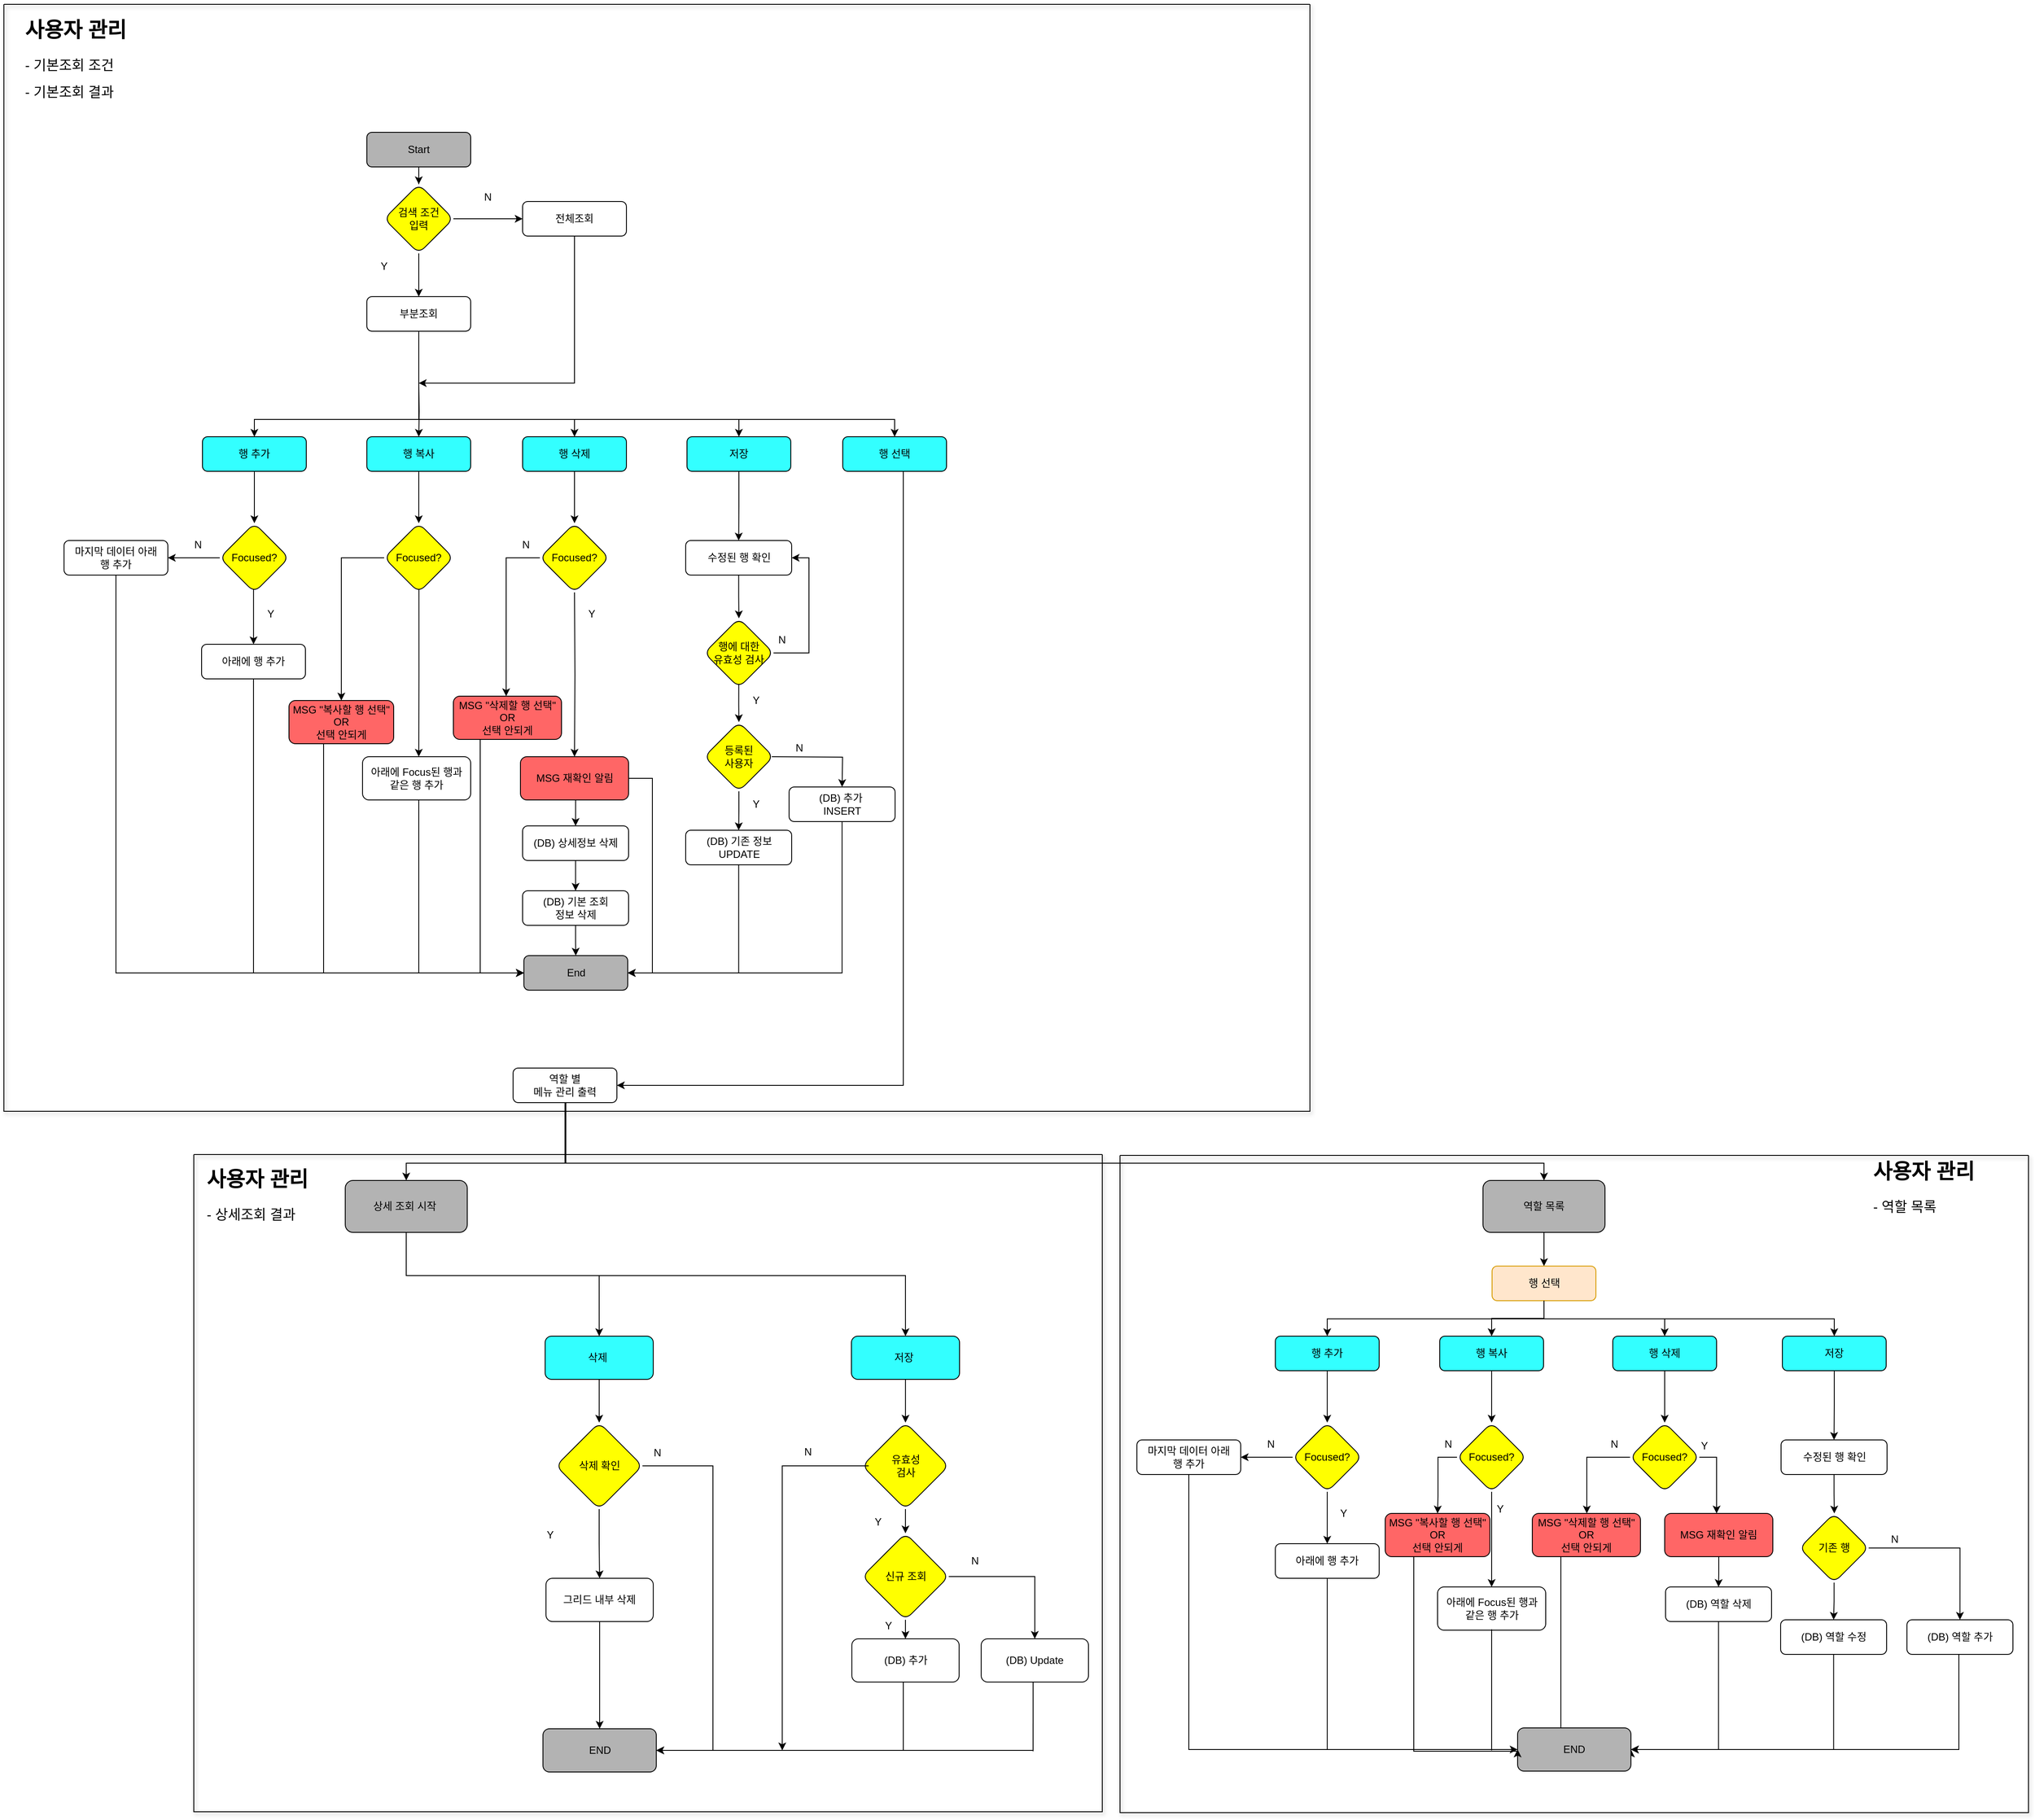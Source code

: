 <mxfile version="21.8.2" type="github" pages="2">
  <diagram id="C5RBs43oDa-KdzZeNtuy" name="기본조회부Flow">
    <mxGraphModel dx="2797" dy="2306" grid="1" gridSize="10" guides="1" tooltips="1" connect="1" arrows="1" fold="1" page="1" pageScale="1" pageWidth="827" pageHeight="1169" math="0" shadow="0">
      <root>
        <mxCell id="WIyWlLk6GJQsqaUBKTNV-0" />
        <mxCell id="WIyWlLk6GJQsqaUBKTNV-1" parent="WIyWlLk6GJQsqaUBKTNV-0" />
        <mxCell id="yFAGzUOu06zcA2adK7HR-32" value="" style="edgeStyle=orthogonalEdgeStyle;rounded=0;orthogonalLoop=1;jettySize=auto;html=1;" parent="WIyWlLk6GJQsqaUBKTNV-1" source="yFAGzUOu06zcA2adK7HR-4" target="yFAGzUOu06zcA2adK7HR-28" edge="1">
          <mxGeometry relative="1" as="geometry" />
        </mxCell>
        <mxCell id="yFAGzUOu06zcA2adK7HR-4" value="행 복사" style="rounded=1;whiteSpace=wrap;html=1;fontSize=12;glass=0;strokeWidth=1;shadow=0;fillColor=#33FFFF;" parent="WIyWlLk6GJQsqaUBKTNV-1" vertex="1">
          <mxGeometry x="260" y="210" width="120" height="40" as="geometry" />
        </mxCell>
        <mxCell id="yFAGzUOu06zcA2adK7HR-15" value="" style="edgeStyle=orthogonalEdgeStyle;rounded=0;orthogonalLoop=1;jettySize=auto;html=1;" parent="WIyWlLk6GJQsqaUBKTNV-1" source="yFAGzUOu06zcA2adK7HR-6" target="yFAGzUOu06zcA2adK7HR-14" edge="1">
          <mxGeometry relative="1" as="geometry" />
        </mxCell>
        <mxCell id="yFAGzUOu06zcA2adK7HR-6" value="행 추가" style="rounded=1;whiteSpace=wrap;html=1;fontSize=12;glass=0;strokeWidth=1;shadow=0;fillColor=#33FFFF;" parent="WIyWlLk6GJQsqaUBKTNV-1" vertex="1">
          <mxGeometry x="70" y="210" width="120" height="40" as="geometry" />
        </mxCell>
        <mxCell id="yFAGzUOu06zcA2adK7HR-40" style="edgeStyle=orthogonalEdgeStyle;rounded=0;orthogonalLoop=1;jettySize=auto;html=1;entryX=0.5;entryY=0;entryDx=0;entryDy=0;" parent="WIyWlLk6GJQsqaUBKTNV-1" source="yFAGzUOu06zcA2adK7HR-7" target="yFAGzUOu06zcA2adK7HR-37" edge="1">
          <mxGeometry relative="1" as="geometry" />
        </mxCell>
        <mxCell id="yFAGzUOu06zcA2adK7HR-7" value="행 삭제" style="rounded=1;whiteSpace=wrap;html=1;fontSize=12;glass=0;strokeWidth=1;shadow=0;fillColor=#33FFFF;" parent="WIyWlLk6GJQsqaUBKTNV-1" vertex="1">
          <mxGeometry x="440" y="210" width="120" height="40" as="geometry" />
        </mxCell>
        <mxCell id="yFAGzUOu06zcA2adK7HR-50" style="edgeStyle=orthogonalEdgeStyle;rounded=0;orthogonalLoop=1;jettySize=auto;html=1;entryX=0.5;entryY=0;entryDx=0;entryDy=0;" parent="WIyWlLk6GJQsqaUBKTNV-1" source="yFAGzUOu06zcA2adK7HR-8" target="X5YOIyPHkzmfmKClz7R0-32" edge="1">
          <mxGeometry relative="1" as="geometry">
            <mxPoint x="690" y="310" as="targetPoint" />
          </mxGeometry>
        </mxCell>
        <mxCell id="yFAGzUOu06zcA2adK7HR-8" value="저장" style="rounded=1;whiteSpace=wrap;html=1;fontSize=12;glass=0;strokeWidth=1;shadow=0;fillColor=#33FFFF;" parent="WIyWlLk6GJQsqaUBKTNV-1" vertex="1">
          <mxGeometry x="630" y="210" width="120" height="40" as="geometry" />
        </mxCell>
        <mxCell id="yFAGzUOu06zcA2adK7HR-19" value="" style="edgeStyle=orthogonalEdgeStyle;rounded=0;orthogonalLoop=1;jettySize=auto;html=1;" parent="WIyWlLk6GJQsqaUBKTNV-1" source="yFAGzUOu06zcA2adK7HR-14" edge="1">
          <mxGeometry relative="1" as="geometry">
            <mxPoint x="30" y="350" as="targetPoint" />
          </mxGeometry>
        </mxCell>
        <mxCell id="yFAGzUOu06zcA2adK7HR-23" value="" style="edgeStyle=orthogonalEdgeStyle;rounded=0;orthogonalLoop=1;jettySize=auto;html=1;exitX=0.488;exitY=0.954;exitDx=0;exitDy=0;exitPerimeter=0;" parent="WIyWlLk6GJQsqaUBKTNV-1" source="yFAGzUOu06zcA2adK7HR-14" target="yFAGzUOu06zcA2adK7HR-22" edge="1">
          <mxGeometry relative="1" as="geometry" />
        </mxCell>
        <mxCell id="yFAGzUOu06zcA2adK7HR-14" value="Focused?" style="rhombus;whiteSpace=wrap;html=1;rounded=1;glass=0;strokeWidth=1;shadow=0;fillColor=#FFFF00;" parent="WIyWlLk6GJQsqaUBKTNV-1" vertex="1">
          <mxGeometry x="90" y="310" width="80" height="80" as="geometry" />
        </mxCell>
        <mxCell id="PFtVvKOqpC1a1JCpV7pV-0" style="edgeStyle=orthogonalEdgeStyle;rounded=0;orthogonalLoop=1;jettySize=auto;html=1;entryX=0;entryY=0.5;entryDx=0;entryDy=0;" edge="1" parent="WIyWlLk6GJQsqaUBKTNV-1" source="yFAGzUOu06zcA2adK7HR-20" target="X5YOIyPHkzmfmKClz7R0-30">
          <mxGeometry relative="1" as="geometry">
            <Array as="points">
              <mxPoint x="-30" y="830" />
            </Array>
          </mxGeometry>
        </mxCell>
        <mxCell id="yFAGzUOu06zcA2adK7HR-20" value="마지막 데이터 아래&lt;br&gt;행 추가" style="rounded=1;whiteSpace=wrap;html=1;fontSize=12;glass=0;strokeWidth=1;shadow=0;" parent="WIyWlLk6GJQsqaUBKTNV-1" vertex="1">
          <mxGeometry x="-90" y="330" width="120" height="40" as="geometry" />
        </mxCell>
        <mxCell id="yFAGzUOu06zcA2adK7HR-21" value="N" style="text;html=1;strokeColor=none;fillColor=none;align=center;verticalAlign=middle;whiteSpace=wrap;rounded=0;" parent="WIyWlLk6GJQsqaUBKTNV-1" vertex="1">
          <mxGeometry x="35" y="320" width="60" height="30" as="geometry" />
        </mxCell>
        <mxCell id="PFtVvKOqpC1a1JCpV7pV-1" style="edgeStyle=orthogonalEdgeStyle;rounded=0;orthogonalLoop=1;jettySize=auto;html=1;entryX=0;entryY=0.5;entryDx=0;entryDy=0;" edge="1" parent="WIyWlLk6GJQsqaUBKTNV-1" source="yFAGzUOu06zcA2adK7HR-22" target="X5YOIyPHkzmfmKClz7R0-30">
          <mxGeometry relative="1" as="geometry">
            <Array as="points">
              <mxPoint x="129" y="830" />
            </Array>
          </mxGeometry>
        </mxCell>
        <mxCell id="yFAGzUOu06zcA2adK7HR-22" value="아래에 행 추가" style="rounded=1;whiteSpace=wrap;html=1;fontSize=12;glass=0;strokeWidth=1;shadow=0;" parent="WIyWlLk6GJQsqaUBKTNV-1" vertex="1">
          <mxGeometry x="69" y="450" width="120" height="40" as="geometry" />
        </mxCell>
        <mxCell id="yFAGzUOu06zcA2adK7HR-24" value="Y" style="text;html=1;strokeColor=none;fillColor=none;align=center;verticalAlign=middle;whiteSpace=wrap;rounded=0;" parent="WIyWlLk6GJQsqaUBKTNV-1" vertex="1">
          <mxGeometry x="119" y="400" width="60" height="30" as="geometry" />
        </mxCell>
        <mxCell id="X5YOIyPHkzmfmKClz7R0-1" style="edgeStyle=orthogonalEdgeStyle;rounded=0;orthogonalLoop=1;jettySize=auto;html=1;exitX=0.502;exitY=0.94;exitDx=0;exitDy=0;exitPerimeter=0;" parent="WIyWlLk6GJQsqaUBKTNV-1" source="yFAGzUOu06zcA2adK7HR-28" edge="1">
          <mxGeometry relative="1" as="geometry">
            <mxPoint x="320" y="580" as="targetPoint" />
          </mxGeometry>
        </mxCell>
        <mxCell id="TOSVZN1nsEeGkVvctBr3-1" style="edgeStyle=orthogonalEdgeStyle;rounded=0;orthogonalLoop=1;jettySize=auto;html=1;entryX=0.5;entryY=0;entryDx=0;entryDy=0;" parent="WIyWlLk6GJQsqaUBKTNV-1" source="yFAGzUOu06zcA2adK7HR-28" target="yFAGzUOu06zcA2adK7HR-51" edge="1">
          <mxGeometry relative="1" as="geometry">
            <Array as="points">
              <mxPoint x="230" y="350" />
            </Array>
          </mxGeometry>
        </mxCell>
        <mxCell id="yFAGzUOu06zcA2adK7HR-28" value="Focused?" style="rhombus;whiteSpace=wrap;html=1;rounded=1;glass=0;strokeWidth=1;shadow=0;fillColor=#FFFF00;" parent="WIyWlLk6GJQsqaUBKTNV-1" vertex="1">
          <mxGeometry x="280" y="310" width="80" height="80" as="geometry" />
        </mxCell>
        <mxCell id="yFAGzUOu06zcA2adK7HR-37" value="Focused?" style="rhombus;whiteSpace=wrap;html=1;rounded=1;glass=0;strokeWidth=1;shadow=0;fillColor=#FFFF00;" parent="WIyWlLk6GJQsqaUBKTNV-1" vertex="1">
          <mxGeometry x="460" y="310" width="80" height="80" as="geometry" />
        </mxCell>
        <mxCell id="X5YOIyPHkzmfmKClz7R0-8" style="edgeStyle=orthogonalEdgeStyle;rounded=0;orthogonalLoop=1;jettySize=auto;html=1;" parent="WIyWlLk6GJQsqaUBKTNV-1" target="X5YOIyPHkzmfmKClz7R0-7" edge="1">
          <mxGeometry relative="1" as="geometry">
            <mxPoint x="500" y="390" as="sourcePoint" />
          </mxGeometry>
        </mxCell>
        <mxCell id="yFAGzUOu06zcA2adK7HR-38" value="N" style="text;html=1;strokeColor=none;fillColor=none;align=center;verticalAlign=middle;whiteSpace=wrap;rounded=0;" parent="WIyWlLk6GJQsqaUBKTNV-1" vertex="1">
          <mxGeometry x="414" y="320" width="60" height="30" as="geometry" />
        </mxCell>
        <mxCell id="yFAGzUOu06zcA2adK7HR-39" value="Y" style="text;html=1;strokeColor=none;fillColor=none;align=center;verticalAlign=middle;whiteSpace=wrap;rounded=0;" parent="WIyWlLk6GJQsqaUBKTNV-1" vertex="1">
          <mxGeometry x="490" y="400" width="60" height="30" as="geometry" />
        </mxCell>
        <mxCell id="X5YOIyPHkzmfmKClz7R0-22" style="edgeStyle=orthogonalEdgeStyle;rounded=0;orthogonalLoop=1;jettySize=auto;html=1;entryX=0;entryY=0.5;entryDx=0;entryDy=0;" parent="WIyWlLk6GJQsqaUBKTNV-1" source="yFAGzUOu06zcA2adK7HR-51" target="X5YOIyPHkzmfmKClz7R0-30" edge="1">
          <mxGeometry relative="1" as="geometry">
            <Array as="points">
              <mxPoint x="210" y="830" />
            </Array>
            <mxPoint x="210" y="830" as="targetPoint" />
          </mxGeometry>
        </mxCell>
        <mxCell id="yFAGzUOu06zcA2adK7HR-51" value="MSG &quot;복사할 행 선택&quot;&lt;br&gt;OR&lt;br&gt;선택 안되게" style="rounded=1;whiteSpace=wrap;html=1;fontSize=12;glass=0;strokeWidth=1;shadow=0;fillColor=#FF6666;" parent="WIyWlLk6GJQsqaUBKTNV-1" vertex="1">
          <mxGeometry x="170" y="515" width="121" height="50" as="geometry" />
        </mxCell>
        <mxCell id="PFtVvKOqpC1a1JCpV7pV-2" style="edgeStyle=orthogonalEdgeStyle;rounded=0;orthogonalLoop=1;jettySize=auto;html=1;entryX=0;entryY=0.5;entryDx=0;entryDy=0;" edge="1" parent="WIyWlLk6GJQsqaUBKTNV-1" source="X5YOIyPHkzmfmKClz7R0-2" target="X5YOIyPHkzmfmKClz7R0-30">
          <mxGeometry relative="1" as="geometry">
            <Array as="points">
              <mxPoint x="320" y="830" />
            </Array>
          </mxGeometry>
        </mxCell>
        <mxCell id="X5YOIyPHkzmfmKClz7R0-2" value="아래에 Focus된 행과&lt;br&gt;같은 행 추가" style="rounded=1;whiteSpace=wrap;html=1;fontSize=12;glass=0;strokeWidth=1;shadow=0;" parent="WIyWlLk6GJQsqaUBKTNV-1" vertex="1">
          <mxGeometry x="255" y="580" width="125" height="50" as="geometry" />
        </mxCell>
        <mxCell id="X5YOIyPHkzmfmKClz7R0-5" value="MSG &quot;삭제할 행 선택&quot;&lt;br&gt;OR&lt;br&gt;선택 안되게" style="rounded=1;whiteSpace=wrap;html=1;fontSize=12;glass=0;strokeWidth=1;shadow=0;fillColor=#FF6666;" parent="WIyWlLk6GJQsqaUBKTNV-1" vertex="1">
          <mxGeometry x="360" y="510" width="125" height="50" as="geometry" />
        </mxCell>
        <mxCell id="X5YOIyPHkzmfmKClz7R0-14" style="edgeStyle=orthogonalEdgeStyle;rounded=0;orthogonalLoop=1;jettySize=auto;html=1;exitX=0.5;exitY=1;exitDx=0;exitDy=0;entryX=0.5;entryY=0;entryDx=0;entryDy=0;" parent="WIyWlLk6GJQsqaUBKTNV-1" source="X5YOIyPHkzmfmKClz7R0-7" target="X5YOIyPHkzmfmKClz7R0-10" edge="1">
          <mxGeometry relative="1" as="geometry" />
        </mxCell>
        <mxCell id="X5YOIyPHkzmfmKClz7R0-59" style="edgeStyle=orthogonalEdgeStyle;rounded=0;orthogonalLoop=1;jettySize=auto;html=1;entryX=1;entryY=0.5;entryDx=0;entryDy=0;exitX=1;exitY=0.5;exitDx=0;exitDy=0;" parent="WIyWlLk6GJQsqaUBKTNV-1" source="X5YOIyPHkzmfmKClz7R0-7" target="X5YOIyPHkzmfmKClz7R0-30" edge="1">
          <mxGeometry relative="1" as="geometry">
            <Array as="points">
              <mxPoint x="590" y="605" />
              <mxPoint x="590" y="830" />
            </Array>
          </mxGeometry>
        </mxCell>
        <mxCell id="X5YOIyPHkzmfmKClz7R0-7" value="MSG 재확인 알림" style="rounded=1;whiteSpace=wrap;html=1;fontSize=12;glass=0;strokeWidth=1;shadow=0;fillColor=#FF6666;" parent="WIyWlLk6GJQsqaUBKTNV-1" vertex="1">
          <mxGeometry x="437.5" y="580" width="125" height="50" as="geometry" />
        </mxCell>
        <mxCell id="X5YOIyPHkzmfmKClz7R0-16" value="" style="edgeStyle=orthogonalEdgeStyle;rounded=0;orthogonalLoop=1;jettySize=auto;html=1;" parent="WIyWlLk6GJQsqaUBKTNV-1" source="X5YOIyPHkzmfmKClz7R0-10" target="X5YOIyPHkzmfmKClz7R0-12" edge="1">
          <mxGeometry relative="1" as="geometry" />
        </mxCell>
        <mxCell id="X5YOIyPHkzmfmKClz7R0-10" value="(DB) 상세정보 삭제" style="rounded=1;whiteSpace=wrap;html=1;fontSize=12;glass=0;strokeWidth=1;shadow=0;" parent="WIyWlLk6GJQsqaUBKTNV-1" vertex="1">
          <mxGeometry x="440" y="660" width="122.5" height="40" as="geometry" />
        </mxCell>
        <mxCell id="X5YOIyPHkzmfmKClz7R0-31" value="" style="edgeStyle=orthogonalEdgeStyle;rounded=0;orthogonalLoop=1;jettySize=auto;html=1;" parent="WIyWlLk6GJQsqaUBKTNV-1" source="X5YOIyPHkzmfmKClz7R0-12" target="X5YOIyPHkzmfmKClz7R0-30" edge="1">
          <mxGeometry relative="1" as="geometry" />
        </mxCell>
        <mxCell id="X5YOIyPHkzmfmKClz7R0-12" value="(DB) 기본 조회&lt;br&gt;정보 삭제" style="rounded=1;whiteSpace=wrap;html=1;fontSize=12;glass=0;strokeWidth=1;shadow=0;" parent="WIyWlLk6GJQsqaUBKTNV-1" vertex="1">
          <mxGeometry x="440" y="735" width="122.5" height="40" as="geometry" />
        </mxCell>
        <mxCell id="X5YOIyPHkzmfmKClz7R0-24" style="edgeStyle=orthogonalEdgeStyle;rounded=0;orthogonalLoop=1;jettySize=auto;html=1;entryX=0;entryY=0.5;entryDx=0;entryDy=0;" parent="WIyWlLk6GJQsqaUBKTNV-1" edge="1" target="X5YOIyPHkzmfmKClz7R0-30">
          <mxGeometry relative="1" as="geometry">
            <mxPoint x="400" y="560" as="sourcePoint" />
            <mxPoint x="440.5" y="230" as="targetPoint" />
            <Array as="points">
              <mxPoint x="391" y="830" />
            </Array>
          </mxGeometry>
        </mxCell>
        <mxCell id="V4KehsghfgnsKvvZyRdw-1" value="" style="edgeStyle=orthogonalEdgeStyle;rounded=0;orthogonalLoop=1;jettySize=auto;html=1;" edge="1" parent="WIyWlLk6GJQsqaUBKTNV-1" target="yFAGzUOu06zcA2adK7HR-4">
          <mxGeometry relative="1" as="geometry">
            <mxPoint x="320.0" y="150" as="sourcePoint" />
          </mxGeometry>
        </mxCell>
        <mxCell id="V4KehsghfgnsKvvZyRdw-2" style="edgeStyle=orthogonalEdgeStyle;rounded=0;orthogonalLoop=1;jettySize=auto;html=1;" edge="1" parent="WIyWlLk6GJQsqaUBKTNV-1" target="yFAGzUOu06zcA2adK7HR-6">
          <mxGeometry relative="1" as="geometry">
            <mxPoint x="320.0" y="150" as="sourcePoint" />
            <Array as="points">
              <mxPoint x="320" y="190" />
              <mxPoint x="130" y="190" />
            </Array>
          </mxGeometry>
        </mxCell>
        <mxCell id="V4KehsghfgnsKvvZyRdw-3" style="edgeStyle=orthogonalEdgeStyle;rounded=0;orthogonalLoop=1;jettySize=auto;html=1;entryX=0.5;entryY=0;entryDx=0;entryDy=0;" edge="1" parent="WIyWlLk6GJQsqaUBKTNV-1" target="yFAGzUOu06zcA2adK7HR-7">
          <mxGeometry relative="1" as="geometry">
            <mxPoint x="320.0" y="150" as="sourcePoint" />
            <Array as="points">
              <mxPoint x="320" y="190" />
              <mxPoint x="500" y="190" />
            </Array>
          </mxGeometry>
        </mxCell>
        <mxCell id="V4KehsghfgnsKvvZyRdw-4" style="edgeStyle=orthogonalEdgeStyle;rounded=0;orthogonalLoop=1;jettySize=auto;html=1;" edge="1" parent="WIyWlLk6GJQsqaUBKTNV-1" target="yFAGzUOu06zcA2adK7HR-8">
          <mxGeometry relative="1" as="geometry">
            <mxPoint x="320.0" y="150" as="sourcePoint" />
            <Array as="points">
              <mxPoint x="320" y="190" />
              <mxPoint x="690" y="190" />
            </Array>
          </mxGeometry>
        </mxCell>
        <mxCell id="X5YOIyPHkzmfmKClz7R0-30" value="End" style="rounded=1;whiteSpace=wrap;html=1;fontSize=12;glass=0;strokeWidth=1;shadow=0;fillColor=#B3B3B3;" parent="WIyWlLk6GJQsqaUBKTNV-1" vertex="1">
          <mxGeometry x="441.5" y="810" width="120" height="40" as="geometry" />
        </mxCell>
        <mxCell id="X5YOIyPHkzmfmKClz7R0-35" value="" style="edgeStyle=orthogonalEdgeStyle;rounded=0;orthogonalLoop=1;jettySize=auto;html=1;" parent="WIyWlLk6GJQsqaUBKTNV-1" source="X5YOIyPHkzmfmKClz7R0-32" target="X5YOIyPHkzmfmKClz7R0-34" edge="1">
          <mxGeometry relative="1" as="geometry" />
        </mxCell>
        <mxCell id="X5YOIyPHkzmfmKClz7R0-32" value="수정된 행 확인" style="rounded=1;whiteSpace=wrap;html=1;fontSize=12;glass=0;strokeWidth=1;shadow=0;" parent="WIyWlLk6GJQsqaUBKTNV-1" vertex="1">
          <mxGeometry x="628.5" y="330" width="122.5" height="40" as="geometry" />
        </mxCell>
        <mxCell id="X5YOIyPHkzmfmKClz7R0-36" style="edgeStyle=orthogonalEdgeStyle;rounded=0;orthogonalLoop=1;jettySize=auto;html=1;entryX=1;entryY=0.5;entryDx=0;entryDy=0;" parent="WIyWlLk6GJQsqaUBKTNV-1" source="X5YOIyPHkzmfmKClz7R0-34" target="X5YOIyPHkzmfmKClz7R0-32" edge="1">
          <mxGeometry relative="1" as="geometry">
            <Array as="points">
              <mxPoint x="771" y="460" />
              <mxPoint x="771" y="350" />
            </Array>
          </mxGeometry>
        </mxCell>
        <mxCell id="X5YOIyPHkzmfmKClz7R0-40" value="" style="edgeStyle=orthogonalEdgeStyle;rounded=0;orthogonalLoop=1;jettySize=auto;html=1;exitX=0.498;exitY=0.946;exitDx=0;exitDy=0;exitPerimeter=0;" parent="WIyWlLk6GJQsqaUBKTNV-1" source="X5YOIyPHkzmfmKClz7R0-34" edge="1">
          <mxGeometry relative="1" as="geometry">
            <mxPoint x="690" y="540" as="targetPoint" />
          </mxGeometry>
        </mxCell>
        <mxCell id="X5YOIyPHkzmfmKClz7R0-34" value="행에 대한&lt;br style=&quot;border-color: var(--border-color);&quot;&gt;유효성 검사" style="rhombus;whiteSpace=wrap;html=1;rounded=1;glass=0;strokeWidth=1;shadow=0;fillColor=#FFFF00;" parent="WIyWlLk6GJQsqaUBKTNV-1" vertex="1">
          <mxGeometry x="650" y="420" width="80" height="80" as="geometry" />
        </mxCell>
        <mxCell id="X5YOIyPHkzmfmKClz7R0-37" value="N" style="text;html=1;strokeColor=none;fillColor=none;align=center;verticalAlign=middle;whiteSpace=wrap;rounded=0;" parent="WIyWlLk6GJQsqaUBKTNV-1" vertex="1">
          <mxGeometry x="710" y="430" width="60" height="30" as="geometry" />
        </mxCell>
        <mxCell id="X5YOIyPHkzmfmKClz7R0-38" value="Y" style="text;html=1;strokeColor=none;fillColor=none;align=center;verticalAlign=middle;whiteSpace=wrap;rounded=0;" parent="WIyWlLk6GJQsqaUBKTNV-1" vertex="1">
          <mxGeometry x="680" y="500" width="60" height="30" as="geometry" />
        </mxCell>
        <mxCell id="X5YOIyPHkzmfmKClz7R0-44" value="" style="edgeStyle=orthogonalEdgeStyle;rounded=0;orthogonalLoop=1;jettySize=auto;html=1;" parent="WIyWlLk6GJQsqaUBKTNV-1" source="X5YOIyPHkzmfmKClz7R0-41" target="X5YOIyPHkzmfmKClz7R0-43" edge="1">
          <mxGeometry relative="1" as="geometry" />
        </mxCell>
        <mxCell id="PFtVvKOqpC1a1JCpV7pV-6" style="edgeStyle=orthogonalEdgeStyle;rounded=0;orthogonalLoop=1;jettySize=auto;html=1;entryX=0.5;entryY=0;entryDx=0;entryDy=0;" edge="1" parent="WIyWlLk6GJQsqaUBKTNV-1">
          <mxGeometry relative="1" as="geometry">
            <mxPoint x="728" y="580" as="sourcePoint" />
            <mxPoint x="809.25" y="615" as="targetPoint" />
          </mxGeometry>
        </mxCell>
        <mxCell id="X5YOIyPHkzmfmKClz7R0-41" value="등록된&lt;br&gt;사용자" style="rhombus;whiteSpace=wrap;html=1;rounded=1;glass=0;strokeWidth=1;shadow=0;fillColor=#FFFF00;" parent="WIyWlLk6GJQsqaUBKTNV-1" vertex="1">
          <mxGeometry x="650" y="540" width="80" height="80" as="geometry" />
        </mxCell>
        <mxCell id="X5YOIyPHkzmfmKClz7R0-42" value="Y" style="text;html=1;strokeColor=none;fillColor=none;align=center;verticalAlign=middle;whiteSpace=wrap;rounded=0;" parent="WIyWlLk6GJQsqaUBKTNV-1" vertex="1">
          <mxGeometry x="680" y="620" width="60" height="30" as="geometry" />
        </mxCell>
        <mxCell id="PFtVvKOqpC1a1JCpV7pV-5" style="edgeStyle=orthogonalEdgeStyle;rounded=0;orthogonalLoop=1;jettySize=auto;html=1;entryX=1;entryY=0.5;entryDx=0;entryDy=0;" edge="1" parent="WIyWlLk6GJQsqaUBKTNV-1" source="X5YOIyPHkzmfmKClz7R0-43" target="X5YOIyPHkzmfmKClz7R0-30">
          <mxGeometry relative="1" as="geometry">
            <Array as="points">
              <mxPoint x="690" y="830" />
            </Array>
          </mxGeometry>
        </mxCell>
        <mxCell id="X5YOIyPHkzmfmKClz7R0-43" value="(DB) 기존 정보 UPDATE" style="rounded=1;whiteSpace=wrap;html=1;fontSize=12;glass=0;strokeWidth=1;shadow=0;" parent="WIyWlLk6GJQsqaUBKTNV-1" vertex="1">
          <mxGeometry x="628.5" y="665" width="122.5" height="40" as="geometry" />
        </mxCell>
        <mxCell id="82gM5LMSazY6FfXyCd-W-22" style="edgeStyle=orthogonalEdgeStyle;rounded=0;orthogonalLoop=1;jettySize=auto;html=1;entryX=1;entryY=0.5;entryDx=0;entryDy=0;" edge="1" parent="WIyWlLk6GJQsqaUBKTNV-1" source="X5YOIyPHkzmfmKClz7R0-45" target="X5YOIyPHkzmfmKClz7R0-30">
          <mxGeometry relative="1" as="geometry">
            <Array as="points">
              <mxPoint x="809" y="830" />
            </Array>
          </mxGeometry>
        </mxCell>
        <mxCell id="X5YOIyPHkzmfmKClz7R0-45" value="(DB) 추가&amp;nbsp;&lt;br&gt;INSERT" style="rounded=1;whiteSpace=wrap;html=1;fontSize=12;glass=0;strokeWidth=1;shadow=0;" parent="WIyWlLk6GJQsqaUBKTNV-1" vertex="1">
          <mxGeometry x="748" y="615" width="122.5" height="40" as="geometry" />
        </mxCell>
        <mxCell id="X5YOIyPHkzmfmKClz7R0-47" value="N" style="text;html=1;strokeColor=none;fillColor=none;align=center;verticalAlign=middle;whiteSpace=wrap;rounded=0;" parent="WIyWlLk6GJQsqaUBKTNV-1" vertex="1">
          <mxGeometry x="730" y="555" width="60" height="30" as="geometry" />
        </mxCell>
        <mxCell id="X5YOIyPHkzmfmKClz7R0-55" style="edgeStyle=orthogonalEdgeStyle;rounded=0;orthogonalLoop=1;jettySize=auto;html=1;entryX=0.5;entryY=0;entryDx=0;entryDy=0;" parent="WIyWlLk6GJQsqaUBKTNV-1" source="X5YOIyPHkzmfmKClz7R0-49" target="TcLIEP75JaL5N0VQhoBd-4" edge="1">
          <mxGeometry relative="1" as="geometry">
            <mxPoint x="489" y="1030.0" as="targetPoint" />
            <Array as="points">
              <mxPoint x="490" y="1050" />
              <mxPoint x="306" y="1050" />
            </Array>
          </mxGeometry>
        </mxCell>
        <mxCell id="TcLIEP75JaL5N0VQhoBd-128" style="edgeStyle=orthogonalEdgeStyle;rounded=0;orthogonalLoop=1;jettySize=auto;html=1;entryX=0.5;entryY=0;entryDx=0;entryDy=0;" parent="WIyWlLk6GJQsqaUBKTNV-1" source="X5YOIyPHkzmfmKClz7R0-49" target="TcLIEP75JaL5N0VQhoBd-41" edge="1">
          <mxGeometry relative="1" as="geometry">
            <Array as="points">
              <mxPoint x="489" y="1050" />
              <mxPoint x="1621" y="1050" />
            </Array>
          </mxGeometry>
        </mxCell>
        <mxCell id="X5YOIyPHkzmfmKClz7R0-49" value="역할 별 &lt;br&gt;메뉴 관리 출력" style="rounded=1;whiteSpace=wrap;html=1;fontSize=12;glass=0;strokeWidth=1;shadow=0;" parent="WIyWlLk6GJQsqaUBKTNV-1" vertex="1">
          <mxGeometry x="429" y="940" width="120" height="40" as="geometry" />
        </mxCell>
        <mxCell id="jZiym_a0G_dNNP_mLtkZ-27" style="edgeStyle=orthogonalEdgeStyle;rounded=0;orthogonalLoop=1;jettySize=auto;html=1;" parent="WIyWlLk6GJQsqaUBKTNV-1" source="yFAGzUOu06zcA2adK7HR-37" edge="1">
          <mxGeometry relative="1" as="geometry">
            <Array as="points">
              <mxPoint x="421" y="350" />
            </Array>
            <mxPoint x="421" y="510" as="targetPoint" />
          </mxGeometry>
        </mxCell>
        <mxCell id="TcLIEP75JaL5N0VQhoBd-1" style="edgeStyle=orthogonalEdgeStyle;rounded=0;orthogonalLoop=1;jettySize=auto;html=1;entryX=0.5;entryY=0;entryDx=0;entryDy=0;" parent="WIyWlLk6GJQsqaUBKTNV-1" source="TcLIEP75JaL5N0VQhoBd-4" target="TcLIEP75JaL5N0VQhoBd-8" edge="1">
          <mxGeometry relative="1" as="geometry">
            <Array as="points">
              <mxPoint x="306.04" y="1180" />
              <mxPoint x="529.04" y="1180" />
            </Array>
          </mxGeometry>
        </mxCell>
        <mxCell id="TcLIEP75JaL5N0VQhoBd-2" style="edgeStyle=orthogonalEdgeStyle;rounded=0;orthogonalLoop=1;jettySize=auto;html=1;entryX=0.5;entryY=0;entryDx=0;entryDy=0;" parent="WIyWlLk6GJQsqaUBKTNV-1" source="TcLIEP75JaL5N0VQhoBd-4" target="TcLIEP75JaL5N0VQhoBd-6" edge="1">
          <mxGeometry relative="1" as="geometry">
            <Array as="points">
              <mxPoint x="306.04" y="1180" />
              <mxPoint x="883.04" y="1180" />
            </Array>
          </mxGeometry>
        </mxCell>
        <mxCell id="TcLIEP75JaL5N0VQhoBd-4" value="상세 조회 시작&amp;nbsp;" style="rounded=1;whiteSpace=wrap;html=1;fontSize=12;glass=0;strokeWidth=1;shadow=0;fillColor=#B3B3B3;" parent="WIyWlLk6GJQsqaUBKTNV-1" vertex="1">
          <mxGeometry x="235.04" y="1070" width="141" height="60" as="geometry" />
        </mxCell>
        <mxCell id="TcLIEP75JaL5N0VQhoBd-5" value="" style="edgeStyle=orthogonalEdgeStyle;rounded=0;orthogonalLoop=1;jettySize=auto;html=1;" parent="WIyWlLk6GJQsqaUBKTNV-1" source="TcLIEP75JaL5N0VQhoBd-6" target="TcLIEP75JaL5N0VQhoBd-33" edge="1">
          <mxGeometry relative="1" as="geometry" />
        </mxCell>
        <mxCell id="TcLIEP75JaL5N0VQhoBd-6" value="저장&amp;nbsp;" style="rounded=1;whiteSpace=wrap;html=1;fontSize=12;glass=0;strokeWidth=1;shadow=0;fillColor=#33FFFF;" parent="WIyWlLk6GJQsqaUBKTNV-1" vertex="1">
          <mxGeometry x="820.04" y="1250" width="125" height="50" as="geometry" />
        </mxCell>
        <mxCell id="TcLIEP75JaL5N0VQhoBd-7" value="" style="edgeStyle=orthogonalEdgeStyle;rounded=0;orthogonalLoop=1;jettySize=auto;html=1;" parent="WIyWlLk6GJQsqaUBKTNV-1" source="TcLIEP75JaL5N0VQhoBd-8" target="TcLIEP75JaL5N0VQhoBd-24" edge="1">
          <mxGeometry relative="1" as="geometry" />
        </mxCell>
        <mxCell id="TcLIEP75JaL5N0VQhoBd-8" value="삭제&amp;nbsp;" style="rounded=1;whiteSpace=wrap;html=1;fontSize=12;glass=0;strokeWidth=1;shadow=0;fillColor=#33FFFF;" parent="WIyWlLk6GJQsqaUBKTNV-1" vertex="1">
          <mxGeometry x="466.04" y="1250" width="125" height="50" as="geometry" />
        </mxCell>
        <mxCell id="TcLIEP75JaL5N0VQhoBd-22" value="" style="edgeStyle=orthogonalEdgeStyle;rounded=0;orthogonalLoop=1;jettySize=auto;html=1;" parent="WIyWlLk6GJQsqaUBKTNV-1" source="TcLIEP75JaL5N0VQhoBd-24" target="TcLIEP75JaL5N0VQhoBd-26" edge="1">
          <mxGeometry relative="1" as="geometry" />
        </mxCell>
        <mxCell id="TcLIEP75JaL5N0VQhoBd-23" style="edgeStyle=orthogonalEdgeStyle;rounded=0;orthogonalLoop=1;jettySize=auto;html=1;entryX=1;entryY=0.5;entryDx=0;entryDy=0;" parent="WIyWlLk6GJQsqaUBKTNV-1" source="TcLIEP75JaL5N0VQhoBd-24" target="TcLIEP75JaL5N0VQhoBd-30" edge="1">
          <mxGeometry relative="1" as="geometry">
            <mxPoint x="660.915" y="1449.8" as="targetPoint" />
            <Array as="points">
              <mxPoint x="660" y="1400" />
              <mxPoint x="660" y="1729" />
            </Array>
          </mxGeometry>
        </mxCell>
        <mxCell id="TcLIEP75JaL5N0VQhoBd-24" value="삭제 확인" style="rhombus;whiteSpace=wrap;html=1;rounded=1;glass=0;strokeWidth=1;shadow=0;fillColor=#FFFF00;" parent="WIyWlLk6GJQsqaUBKTNV-1" vertex="1">
          <mxGeometry x="478.54" y="1350" width="100" height="100" as="geometry" />
        </mxCell>
        <mxCell id="TcLIEP75JaL5N0VQhoBd-25" style="edgeStyle=orthogonalEdgeStyle;rounded=0;orthogonalLoop=1;jettySize=auto;html=1;entryX=0.5;entryY=0;entryDx=0;entryDy=0;" parent="WIyWlLk6GJQsqaUBKTNV-1" source="TcLIEP75JaL5N0VQhoBd-26" target="TcLIEP75JaL5N0VQhoBd-30" edge="1">
          <mxGeometry relative="1" as="geometry" />
        </mxCell>
        <mxCell id="TcLIEP75JaL5N0VQhoBd-26" value="그리드 내부 삭제" style="rounded=1;whiteSpace=wrap;html=1;fontSize=12;glass=0;strokeWidth=1;shadow=0;" parent="WIyWlLk6GJQsqaUBKTNV-1" vertex="1">
          <mxGeometry x="467.04" y="1530" width="124" height="50" as="geometry" />
        </mxCell>
        <mxCell id="TcLIEP75JaL5N0VQhoBd-30" value="END" style="rounded=1;whiteSpace=wrap;html=1;fontSize=12;glass=0;strokeWidth=1;shadow=0;fillColor=#B3B3B3;" parent="WIyWlLk6GJQsqaUBKTNV-1" vertex="1">
          <mxGeometry x="463.54" y="1704" width="131" height="50" as="geometry" />
        </mxCell>
        <mxCell id="TcLIEP75JaL5N0VQhoBd-31" value="" style="edgeStyle=orthogonalEdgeStyle;rounded=0;orthogonalLoop=1;jettySize=auto;html=1;" parent="WIyWlLk6GJQsqaUBKTNV-1" source="TcLIEP75JaL5N0VQhoBd-33" target="TcLIEP75JaL5N0VQhoBd-38" edge="1">
          <mxGeometry relative="1" as="geometry" />
        </mxCell>
        <mxCell id="TcLIEP75JaL5N0VQhoBd-33" value="유효성 &lt;br&gt;검사" style="rhombus;whiteSpace=wrap;html=1;rounded=1;glass=0;strokeWidth=1;shadow=0;fillColor=#FFFF00;" parent="WIyWlLk6GJQsqaUBKTNV-1" vertex="1">
          <mxGeometry x="832.54" y="1350" width="100" height="100" as="geometry" />
        </mxCell>
        <mxCell id="TcLIEP75JaL5N0VQhoBd-80" style="edgeStyle=orthogonalEdgeStyle;rounded=0;orthogonalLoop=1;jettySize=auto;html=1;entryX=1;entryY=0.5;entryDx=0;entryDy=0;" parent="WIyWlLk6GJQsqaUBKTNV-1" source="TcLIEP75JaL5N0VQhoBd-35" target="TcLIEP75JaL5N0VQhoBd-30" edge="1">
          <mxGeometry relative="1" as="geometry">
            <Array as="points">
              <mxPoint x="880" y="1729" />
            </Array>
          </mxGeometry>
        </mxCell>
        <mxCell id="TcLIEP75JaL5N0VQhoBd-35" value="(DB) 추가" style="rounded=1;whiteSpace=wrap;html=1;fontSize=12;glass=0;strokeWidth=1;shadow=0;" parent="WIyWlLk6GJQsqaUBKTNV-1" vertex="1">
          <mxGeometry x="820.54" y="1600" width="124" height="50" as="geometry" />
        </mxCell>
        <mxCell id="TcLIEP75JaL5N0VQhoBd-36" value="" style="edgeStyle=orthogonalEdgeStyle;rounded=0;orthogonalLoop=1;jettySize=auto;html=1;" parent="WIyWlLk6GJQsqaUBKTNV-1" source="TcLIEP75JaL5N0VQhoBd-38" target="TcLIEP75JaL5N0VQhoBd-35" edge="1">
          <mxGeometry relative="1" as="geometry" />
        </mxCell>
        <mxCell id="TcLIEP75JaL5N0VQhoBd-37" style="edgeStyle=orthogonalEdgeStyle;rounded=0;orthogonalLoop=1;jettySize=auto;html=1;" parent="WIyWlLk6GJQsqaUBKTNV-1" source="TcLIEP75JaL5N0VQhoBd-38" target="TcLIEP75JaL5N0VQhoBd-40" edge="1">
          <mxGeometry relative="1" as="geometry" />
        </mxCell>
        <mxCell id="TcLIEP75JaL5N0VQhoBd-38" value="신규 조회" style="rhombus;whiteSpace=wrap;html=1;rounded=1;glass=0;strokeWidth=1;shadow=0;fillColor=#FFFF00;" parent="WIyWlLk6GJQsqaUBKTNV-1" vertex="1">
          <mxGeometry x="832.54" y="1478" width="100" height="100" as="geometry" />
        </mxCell>
        <mxCell id="TcLIEP75JaL5N0VQhoBd-40" value="(DB) Update" style="rounded=1;whiteSpace=wrap;html=1;fontSize=12;glass=0;strokeWidth=1;shadow=0;" parent="WIyWlLk6GJQsqaUBKTNV-1" vertex="1">
          <mxGeometry x="970.04" y="1600" width="124" height="50" as="geometry" />
        </mxCell>
        <mxCell id="V4KehsghfgnsKvvZyRdw-8" value="" style="edgeStyle=orthogonalEdgeStyle;rounded=0;orthogonalLoop=1;jettySize=auto;html=1;" edge="1" parent="WIyWlLk6GJQsqaUBKTNV-1" source="TcLIEP75JaL5N0VQhoBd-41" target="V4KehsghfgnsKvvZyRdw-5">
          <mxGeometry relative="1" as="geometry" />
        </mxCell>
        <mxCell id="TcLIEP75JaL5N0VQhoBd-41" value="역할 목록" style="rounded=1;whiteSpace=wrap;html=1;fontSize=12;glass=0;strokeWidth=1;shadow=0;fillColor=#B3B3B3;" parent="WIyWlLk6GJQsqaUBKTNV-1" vertex="1">
          <mxGeometry x="1550" y="1070" width="141" height="60" as="geometry" />
        </mxCell>
        <mxCell id="TcLIEP75JaL5N0VQhoBd-43" value="Y" style="text;html=1;strokeColor=none;fillColor=none;align=center;verticalAlign=middle;whiteSpace=wrap;rounded=0;" parent="WIyWlLk6GJQsqaUBKTNV-1" vertex="1">
          <mxGeometry x="832.54" y="1570" width="60" height="30" as="geometry" />
        </mxCell>
        <mxCell id="TcLIEP75JaL5N0VQhoBd-44" value="N" style="text;html=1;strokeColor=none;fillColor=none;align=center;verticalAlign=middle;whiteSpace=wrap;rounded=0;" parent="WIyWlLk6GJQsqaUBKTNV-1" vertex="1">
          <mxGeometry x="566.04" y="1370" width="60" height="30" as="geometry" />
        </mxCell>
        <mxCell id="TcLIEP75JaL5N0VQhoBd-45" value="N" style="text;html=1;strokeColor=none;fillColor=none;align=center;verticalAlign=middle;whiteSpace=wrap;rounded=0;" parent="WIyWlLk6GJQsqaUBKTNV-1" vertex="1">
          <mxGeometry x="932.54" y="1495" width="60" height="30" as="geometry" />
        </mxCell>
        <mxCell id="TcLIEP75JaL5N0VQhoBd-47" value="Y" style="text;html=1;strokeColor=none;fillColor=none;align=center;verticalAlign=middle;whiteSpace=wrap;rounded=0;" parent="WIyWlLk6GJQsqaUBKTNV-1" vertex="1">
          <mxGeometry x="820.54" y="1450" width="60" height="30" as="geometry" />
        </mxCell>
        <mxCell id="TcLIEP75JaL5N0VQhoBd-51" value="" style="edgeStyle=orthogonalEdgeStyle;rounded=0;orthogonalLoop=1;jettySize=auto;html=1;" parent="WIyWlLk6GJQsqaUBKTNV-1" source="TcLIEP75JaL5N0VQhoBd-52" target="TcLIEP75JaL5N0VQhoBd-64" edge="1">
          <mxGeometry relative="1" as="geometry" />
        </mxCell>
        <mxCell id="TcLIEP75JaL5N0VQhoBd-52" value="행 복사" style="rounded=1;whiteSpace=wrap;html=1;fontSize=12;glass=0;strokeWidth=1;shadow=0;fillColor=#33FFFF;" parent="WIyWlLk6GJQsqaUBKTNV-1" vertex="1">
          <mxGeometry x="1500" y="1250" width="120" height="40" as="geometry" />
        </mxCell>
        <mxCell id="TcLIEP75JaL5N0VQhoBd-53" value="" style="edgeStyle=orthogonalEdgeStyle;rounded=0;orthogonalLoop=1;jettySize=auto;html=1;" parent="WIyWlLk6GJQsqaUBKTNV-1" source="TcLIEP75JaL5N0VQhoBd-54" target="TcLIEP75JaL5N0VQhoBd-59" edge="1">
          <mxGeometry relative="1" as="geometry" />
        </mxCell>
        <mxCell id="TcLIEP75JaL5N0VQhoBd-54" value="행 추가" style="rounded=1;whiteSpace=wrap;html=1;fontSize=12;glass=0;strokeWidth=1;shadow=0;fillColor=#33FFFF;" parent="WIyWlLk6GJQsqaUBKTNV-1" vertex="1">
          <mxGeometry x="1310" y="1250" width="120" height="40" as="geometry" />
        </mxCell>
        <mxCell id="TcLIEP75JaL5N0VQhoBd-55" style="edgeStyle=orthogonalEdgeStyle;rounded=0;orthogonalLoop=1;jettySize=auto;html=1;entryX=0.5;entryY=0;entryDx=0;entryDy=0;" parent="WIyWlLk6GJQsqaUBKTNV-1" source="TcLIEP75JaL5N0VQhoBd-56" target="TcLIEP75JaL5N0VQhoBd-65" edge="1">
          <mxGeometry relative="1" as="geometry" />
        </mxCell>
        <mxCell id="TcLIEP75JaL5N0VQhoBd-56" value="행 삭제" style="rounded=1;whiteSpace=wrap;html=1;fontSize=12;glass=0;strokeWidth=1;shadow=0;fillColor=#33FFFF;" parent="WIyWlLk6GJQsqaUBKTNV-1" vertex="1">
          <mxGeometry x="1700" y="1250" width="120" height="40" as="geometry" />
        </mxCell>
        <mxCell id="TcLIEP75JaL5N0VQhoBd-57" style="edgeStyle=orthogonalEdgeStyle;rounded=0;orthogonalLoop=1;jettySize=auto;html=1;entryX=0.5;entryY=0;entryDx=0;entryDy=0;" parent="WIyWlLk6GJQsqaUBKTNV-1" source="TcLIEP75JaL5N0VQhoBd-58" target="TcLIEP75JaL5N0VQhoBd-66" edge="1">
          <mxGeometry relative="1" as="geometry">
            <mxPoint x="1930" y="1350" as="targetPoint" />
          </mxGeometry>
        </mxCell>
        <mxCell id="TcLIEP75JaL5N0VQhoBd-58" value="저장" style="rounded=1;whiteSpace=wrap;html=1;fontSize=12;glass=0;strokeWidth=1;shadow=0;fillColor=#33FFFF;" parent="WIyWlLk6GJQsqaUBKTNV-1" vertex="1">
          <mxGeometry x="1896" y="1250" width="120" height="40" as="geometry" />
        </mxCell>
        <mxCell id="TcLIEP75JaL5N0VQhoBd-71" value="" style="edgeStyle=orthogonalEdgeStyle;rounded=0;orthogonalLoop=1;jettySize=auto;html=1;" parent="WIyWlLk6GJQsqaUBKTNV-1" source="TcLIEP75JaL5N0VQhoBd-59" target="TcLIEP75JaL5N0VQhoBd-60" edge="1">
          <mxGeometry relative="1" as="geometry" />
        </mxCell>
        <mxCell id="TcLIEP75JaL5N0VQhoBd-72" value="" style="edgeStyle=orthogonalEdgeStyle;rounded=0;orthogonalLoop=1;jettySize=auto;html=1;" parent="WIyWlLk6GJQsqaUBKTNV-1" source="TcLIEP75JaL5N0VQhoBd-59" target="TcLIEP75JaL5N0VQhoBd-62" edge="1">
          <mxGeometry relative="1" as="geometry" />
        </mxCell>
        <mxCell id="TcLIEP75JaL5N0VQhoBd-59" value="Focused?" style="rhombus;whiteSpace=wrap;html=1;rounded=1;glass=0;strokeWidth=1;shadow=0;fillColor=#FFFF00;" parent="WIyWlLk6GJQsqaUBKTNV-1" vertex="1">
          <mxGeometry x="1330" y="1350" width="80" height="80" as="geometry" />
        </mxCell>
        <mxCell id="TcLIEP75JaL5N0VQhoBd-87" style="edgeStyle=orthogonalEdgeStyle;rounded=0;orthogonalLoop=1;jettySize=auto;html=1;entryX=0;entryY=0.5;entryDx=0;entryDy=0;" parent="WIyWlLk6GJQsqaUBKTNV-1" source="TcLIEP75JaL5N0VQhoBd-60" target="TcLIEP75JaL5N0VQhoBd-86" edge="1">
          <mxGeometry relative="1" as="geometry">
            <Array as="points">
              <mxPoint x="1210" y="1728" />
            </Array>
          </mxGeometry>
        </mxCell>
        <mxCell id="TcLIEP75JaL5N0VQhoBd-60" value="마지막 데이터 아래&lt;br&gt;행 추가" style="rounded=1;whiteSpace=wrap;html=1;fontSize=12;glass=0;strokeWidth=1;shadow=0;" parent="WIyWlLk6GJQsqaUBKTNV-1" vertex="1">
          <mxGeometry x="1150" y="1370" width="120" height="40" as="geometry" />
        </mxCell>
        <mxCell id="TcLIEP75JaL5N0VQhoBd-61" value="N" style="text;html=1;strokeColor=none;fillColor=none;align=center;verticalAlign=middle;whiteSpace=wrap;rounded=0;" parent="WIyWlLk6GJQsqaUBKTNV-1" vertex="1">
          <mxGeometry x="1275" y="1360" width="60" height="30" as="geometry" />
        </mxCell>
        <mxCell id="TcLIEP75JaL5N0VQhoBd-62" value="아래에 행 추가" style="rounded=1;whiteSpace=wrap;html=1;fontSize=12;glass=0;strokeWidth=1;shadow=0;" parent="WIyWlLk6GJQsqaUBKTNV-1" vertex="1">
          <mxGeometry x="1310" y="1490" width="120" height="40" as="geometry" />
        </mxCell>
        <mxCell id="TcLIEP75JaL5N0VQhoBd-63" value="Y" style="text;html=1;strokeColor=none;fillColor=none;align=center;verticalAlign=middle;whiteSpace=wrap;rounded=0;" parent="WIyWlLk6GJQsqaUBKTNV-1" vertex="1">
          <mxGeometry x="1359" y="1440" width="60" height="30" as="geometry" />
        </mxCell>
        <mxCell id="TcLIEP75JaL5N0VQhoBd-90" style="edgeStyle=orthogonalEdgeStyle;rounded=0;orthogonalLoop=1;jettySize=auto;html=1;entryX=0.5;entryY=0;entryDx=0;entryDy=0;" parent="WIyWlLk6GJQsqaUBKTNV-1" source="TcLIEP75JaL5N0VQhoBd-64" target="TcLIEP75JaL5N0VQhoBd-89" edge="1">
          <mxGeometry relative="1" as="geometry">
            <Array as="points">
              <mxPoint x="1498" y="1390" />
              <mxPoint x="1498" y="1435" />
            </Array>
          </mxGeometry>
        </mxCell>
        <mxCell id="TcLIEP75JaL5N0VQhoBd-93" style="edgeStyle=orthogonalEdgeStyle;rounded=0;orthogonalLoop=1;jettySize=auto;html=1;" parent="WIyWlLk6GJQsqaUBKTNV-1" source="TcLIEP75JaL5N0VQhoBd-64" edge="1">
          <mxGeometry relative="1" as="geometry">
            <mxPoint x="1560" y="1540" as="targetPoint" />
          </mxGeometry>
        </mxCell>
        <mxCell id="TcLIEP75JaL5N0VQhoBd-64" value="Focused?" style="rhombus;whiteSpace=wrap;html=1;rounded=1;glass=0;strokeWidth=1;shadow=0;fillColor=#FFFF00;" parent="WIyWlLk6GJQsqaUBKTNV-1" vertex="1">
          <mxGeometry x="1520" y="1350" width="80" height="80" as="geometry" />
        </mxCell>
        <mxCell id="TcLIEP75JaL5N0VQhoBd-103" style="edgeStyle=orthogonalEdgeStyle;rounded=0;orthogonalLoop=1;jettySize=auto;html=1;" parent="WIyWlLk6GJQsqaUBKTNV-1" source="TcLIEP75JaL5N0VQhoBd-65" target="TcLIEP75JaL5N0VQhoBd-99" edge="1">
          <mxGeometry relative="1" as="geometry">
            <Array as="points">
              <mxPoint x="1820" y="1390" />
            </Array>
          </mxGeometry>
        </mxCell>
        <mxCell id="TcLIEP75JaL5N0VQhoBd-65" value="Focused?" style="rhombus;whiteSpace=wrap;html=1;rounded=1;glass=0;strokeWidth=1;shadow=0;fillColor=#FFFF00;" parent="WIyWlLk6GJQsqaUBKTNV-1" vertex="1">
          <mxGeometry x="1720" y="1350" width="80" height="80" as="geometry" />
        </mxCell>
        <mxCell id="TcLIEP75JaL5N0VQhoBd-114" value="" style="edgeStyle=orthogonalEdgeStyle;rounded=0;orthogonalLoop=1;jettySize=auto;html=1;" parent="WIyWlLk6GJQsqaUBKTNV-1" source="TcLIEP75JaL5N0VQhoBd-66" edge="1">
          <mxGeometry relative="1" as="geometry">
            <mxPoint x="1956.053" y="1455.053" as="targetPoint" />
          </mxGeometry>
        </mxCell>
        <mxCell id="TcLIEP75JaL5N0VQhoBd-66" value="수정된 행 확인" style="rounded=1;whiteSpace=wrap;html=1;fontSize=12;glass=0;strokeWidth=1;shadow=0;" parent="WIyWlLk6GJQsqaUBKTNV-1" vertex="1">
          <mxGeometry x="1894.5" y="1370" width="122.5" height="40" as="geometry" />
        </mxCell>
        <mxCell id="TcLIEP75JaL5N0VQhoBd-82" value="" style="endArrow=none;html=1;rounded=0;" parent="WIyWlLk6GJQsqaUBKTNV-1" edge="1">
          <mxGeometry width="50" height="50" relative="1" as="geometry">
            <mxPoint x="880" y="1729" as="sourcePoint" />
            <mxPoint x="1030" y="1729" as="targetPoint" />
          </mxGeometry>
        </mxCell>
        <mxCell id="TcLIEP75JaL5N0VQhoBd-83" value="" style="endArrow=none;html=1;rounded=0;exitX=0.5;exitY=1;exitDx=0;exitDy=0;" parent="WIyWlLk6GJQsqaUBKTNV-1" edge="1">
          <mxGeometry width="50" height="50" relative="1" as="geometry">
            <mxPoint x="1030.04" y="1650" as="sourcePoint" />
            <mxPoint x="1030" y="1730" as="targetPoint" />
          </mxGeometry>
        </mxCell>
        <mxCell id="TcLIEP75JaL5N0VQhoBd-107" style="edgeStyle=orthogonalEdgeStyle;rounded=0;orthogonalLoop=1;jettySize=auto;html=1;entryX=1;entryY=0.5;entryDx=0;entryDy=0;" parent="WIyWlLk6GJQsqaUBKTNV-1" source="TcLIEP75JaL5N0VQhoBd-85" target="TcLIEP75JaL5N0VQhoBd-86" edge="1">
          <mxGeometry relative="1" as="geometry">
            <Array as="points">
              <mxPoint x="1640" y="1730" />
              <mxPoint x="1721" y="1730" />
            </Array>
          </mxGeometry>
        </mxCell>
        <mxCell id="TcLIEP75JaL5N0VQhoBd-85" value="MSG &quot;삭제할 행 선택&quot;&lt;br&gt;OR&lt;br&gt;선택 안되게" style="rounded=1;whiteSpace=wrap;html=1;fontSize=12;glass=0;strokeWidth=1;shadow=0;fillColor=#FF6666;" parent="WIyWlLk6GJQsqaUBKTNV-1" vertex="1">
          <mxGeometry x="1607" y="1455" width="125" height="50" as="geometry" />
        </mxCell>
        <mxCell id="TcLIEP75JaL5N0VQhoBd-86" value="END" style="rounded=1;whiteSpace=wrap;html=1;fontSize=12;glass=0;strokeWidth=1;shadow=0;fillColor=#B3B3B3;" parent="WIyWlLk6GJQsqaUBKTNV-1" vertex="1">
          <mxGeometry x="1590" y="1703" width="131" height="50" as="geometry" />
        </mxCell>
        <mxCell id="TcLIEP75JaL5N0VQhoBd-88" value="" style="endArrow=none;html=1;rounded=0;entryX=0.5;entryY=1;entryDx=0;entryDy=0;" parent="WIyWlLk6GJQsqaUBKTNV-1" target="TcLIEP75JaL5N0VQhoBd-62" edge="1">
          <mxGeometry width="50" height="50" relative="1" as="geometry">
            <mxPoint x="1370" y="1728" as="sourcePoint" />
            <mxPoint x="1370" y="1550" as="targetPoint" />
          </mxGeometry>
        </mxCell>
        <mxCell id="TcLIEP75JaL5N0VQhoBd-108" style="edgeStyle=orthogonalEdgeStyle;rounded=0;orthogonalLoop=1;jettySize=auto;html=1;entryX=0;entryY=0.5;entryDx=0;entryDy=0;" parent="WIyWlLk6GJQsqaUBKTNV-1" source="TcLIEP75JaL5N0VQhoBd-89" target="TcLIEP75JaL5N0VQhoBd-86" edge="1">
          <mxGeometry relative="1" as="geometry">
            <Array as="points">
              <mxPoint x="1470" y="1730" />
              <mxPoint x="1590" y="1730" />
            </Array>
          </mxGeometry>
        </mxCell>
        <mxCell id="TcLIEP75JaL5N0VQhoBd-89" value="MSG &quot;복사할 행 선택&quot;&lt;br&gt;OR&lt;br&gt;선택 안되게" style="rounded=1;whiteSpace=wrap;html=1;fontSize=12;glass=0;strokeWidth=1;shadow=0;fillColor=#FF6666;" parent="WIyWlLk6GJQsqaUBKTNV-1" vertex="1">
          <mxGeometry x="1437" y="1455" width="121" height="50" as="geometry" />
        </mxCell>
        <mxCell id="TcLIEP75JaL5N0VQhoBd-91" value="N" style="text;html=1;strokeColor=none;fillColor=none;align=center;verticalAlign=middle;whiteSpace=wrap;rounded=0;" parent="WIyWlLk6GJQsqaUBKTNV-1" vertex="1">
          <mxGeometry x="1480" y="1360" width="60" height="30" as="geometry" />
        </mxCell>
        <mxCell id="TcLIEP75JaL5N0VQhoBd-92" value="Y" style="text;html=1;strokeColor=none;fillColor=none;align=center;verticalAlign=middle;whiteSpace=wrap;rounded=0;" parent="WIyWlLk6GJQsqaUBKTNV-1" vertex="1">
          <mxGeometry x="1540" y="1435" width="60" height="30" as="geometry" />
        </mxCell>
        <mxCell id="TcLIEP75JaL5N0VQhoBd-94" value="아래에 Focus된 행과&lt;br&gt;같은 행 추가" style="rounded=1;whiteSpace=wrap;html=1;fontSize=12;glass=0;strokeWidth=1;shadow=0;" parent="WIyWlLk6GJQsqaUBKTNV-1" vertex="1">
          <mxGeometry x="1497.5" y="1540" width="125" height="50" as="geometry" />
        </mxCell>
        <mxCell id="TcLIEP75JaL5N0VQhoBd-96" value="" style="endArrow=none;html=1;rounded=0;exitX=0.5;exitY=1;exitDx=0;exitDy=0;" parent="WIyWlLk6GJQsqaUBKTNV-1" edge="1">
          <mxGeometry width="50" height="50" relative="1" as="geometry">
            <mxPoint x="1560" y="1589" as="sourcePoint" />
            <mxPoint x="1560" y="1729" as="targetPoint" />
          </mxGeometry>
        </mxCell>
        <mxCell id="TcLIEP75JaL5N0VQhoBd-97" value="N" style="text;html=1;strokeColor=none;fillColor=none;align=center;verticalAlign=middle;whiteSpace=wrap;rounded=0;" parent="WIyWlLk6GJQsqaUBKTNV-1" vertex="1">
          <mxGeometry x="1672" y="1360" width="60" height="30" as="geometry" />
        </mxCell>
        <mxCell id="TcLIEP75JaL5N0VQhoBd-98" style="edgeStyle=orthogonalEdgeStyle;rounded=0;orthogonalLoop=1;jettySize=auto;html=1;entryX=0.5;entryY=0;entryDx=0;entryDy=0;" parent="WIyWlLk6GJQsqaUBKTNV-1" target="TcLIEP75JaL5N0VQhoBd-85" edge="1">
          <mxGeometry relative="1" as="geometry">
            <mxPoint x="1720" y="1390" as="sourcePoint" />
            <mxPoint x="1698" y="1455" as="targetPoint" />
            <Array as="points">
              <mxPoint x="1670" y="1390" />
              <mxPoint x="1670" y="1455" />
            </Array>
          </mxGeometry>
        </mxCell>
        <mxCell id="TcLIEP75JaL5N0VQhoBd-105" value="" style="edgeStyle=orthogonalEdgeStyle;rounded=0;orthogonalLoop=1;jettySize=auto;html=1;" parent="WIyWlLk6GJQsqaUBKTNV-1" source="TcLIEP75JaL5N0VQhoBd-99" target="TcLIEP75JaL5N0VQhoBd-100" edge="1">
          <mxGeometry relative="1" as="geometry" />
        </mxCell>
        <mxCell id="TcLIEP75JaL5N0VQhoBd-99" value="MSG 재확인 알림" style="rounded=1;whiteSpace=wrap;html=1;fontSize=12;glass=0;strokeWidth=1;shadow=0;fillColor=#FF6666;" parent="WIyWlLk6GJQsqaUBKTNV-1" vertex="1">
          <mxGeometry x="1760" y="1455" width="125" height="50" as="geometry" />
        </mxCell>
        <mxCell id="TcLIEP75JaL5N0VQhoBd-106" style="edgeStyle=orthogonalEdgeStyle;rounded=0;orthogonalLoop=1;jettySize=auto;html=1;entryX=1;entryY=0.5;entryDx=0;entryDy=0;" parent="WIyWlLk6GJQsqaUBKTNV-1" source="TcLIEP75JaL5N0VQhoBd-100" target="TcLIEP75JaL5N0VQhoBd-86" edge="1">
          <mxGeometry relative="1" as="geometry">
            <Array as="points">
              <mxPoint x="1822" y="1728" />
            </Array>
          </mxGeometry>
        </mxCell>
        <mxCell id="TcLIEP75JaL5N0VQhoBd-100" value="(DB) 역할 삭제" style="rounded=1;whiteSpace=wrap;html=1;fontSize=12;glass=0;strokeWidth=1;shadow=0;" parent="WIyWlLk6GJQsqaUBKTNV-1" vertex="1">
          <mxGeometry x="1761" y="1540" width="122.5" height="40" as="geometry" />
        </mxCell>
        <mxCell id="TcLIEP75JaL5N0VQhoBd-104" value="Y" style="text;html=1;strokeColor=none;fillColor=none;align=center;verticalAlign=middle;whiteSpace=wrap;rounded=0;" parent="WIyWlLk6GJQsqaUBKTNV-1" vertex="1">
          <mxGeometry x="1776" y="1362" width="60" height="30" as="geometry" />
        </mxCell>
        <mxCell id="TcLIEP75JaL5N0VQhoBd-110" value="N" style="text;html=1;strokeColor=none;fillColor=none;align=center;verticalAlign=middle;whiteSpace=wrap;rounded=0;" parent="WIyWlLk6GJQsqaUBKTNV-1" vertex="1">
          <mxGeometry x="1995.75" y="1470" width="60" height="30" as="geometry" />
        </mxCell>
        <mxCell id="TcLIEP75JaL5N0VQhoBd-111" style="edgeStyle=orthogonalEdgeStyle;rounded=0;orthogonalLoop=1;jettySize=auto;html=1;exitX=1;exitY=0.5;exitDx=0;exitDy=0;entryX=0.5;entryY=0;entryDx=0;entryDy=0;" parent="WIyWlLk6GJQsqaUBKTNV-1" source="TcLIEP75JaL5N0VQhoBd-115" target="TcLIEP75JaL5N0VQhoBd-117" edge="1">
          <mxGeometry relative="1" as="geometry">
            <mxPoint x="2005.947" y="1505.053" as="sourcePoint" />
            <mxPoint x="2105.526" y="1577" as="targetPoint" />
          </mxGeometry>
        </mxCell>
        <mxCell id="TcLIEP75JaL5N0VQhoBd-119" value="" style="edgeStyle=orthogonalEdgeStyle;rounded=0;orthogonalLoop=1;jettySize=auto;html=1;" parent="WIyWlLk6GJQsqaUBKTNV-1" source="TcLIEP75JaL5N0VQhoBd-115" target="TcLIEP75JaL5N0VQhoBd-116" edge="1">
          <mxGeometry relative="1" as="geometry" />
        </mxCell>
        <mxCell id="TcLIEP75JaL5N0VQhoBd-115" value="기존 행" style="rhombus;whiteSpace=wrap;html=1;rounded=1;glass=0;strokeWidth=1;shadow=0;fillColor=#FFFF00;" parent="WIyWlLk6GJQsqaUBKTNV-1" vertex="1">
          <mxGeometry x="1915.75" y="1455" width="80" height="80" as="geometry" />
        </mxCell>
        <mxCell id="TcLIEP75JaL5N0VQhoBd-120" style="edgeStyle=orthogonalEdgeStyle;rounded=0;orthogonalLoop=1;jettySize=auto;html=1;entryX=1;entryY=0.5;entryDx=0;entryDy=0;" parent="WIyWlLk6GJQsqaUBKTNV-1" source="TcLIEP75JaL5N0VQhoBd-116" target="TcLIEP75JaL5N0VQhoBd-86" edge="1">
          <mxGeometry relative="1" as="geometry">
            <Array as="points">
              <mxPoint x="1955" y="1728" />
            </Array>
          </mxGeometry>
        </mxCell>
        <mxCell id="TcLIEP75JaL5N0VQhoBd-116" value="(DB) 역할 수정" style="rounded=1;whiteSpace=wrap;html=1;fontSize=12;glass=0;strokeWidth=1;shadow=0;" parent="WIyWlLk6GJQsqaUBKTNV-1" vertex="1">
          <mxGeometry x="1894" y="1578" width="122.5" height="40" as="geometry" />
        </mxCell>
        <mxCell id="TcLIEP75JaL5N0VQhoBd-121" style="edgeStyle=orthogonalEdgeStyle;rounded=0;orthogonalLoop=1;jettySize=auto;html=1;entryX=1;entryY=0.5;entryDx=0;entryDy=0;" parent="WIyWlLk6GJQsqaUBKTNV-1" source="TcLIEP75JaL5N0VQhoBd-117" target="TcLIEP75JaL5N0VQhoBd-86" edge="1">
          <mxGeometry relative="1" as="geometry">
            <Array as="points">
              <mxPoint x="2100" y="1728" />
            </Array>
          </mxGeometry>
        </mxCell>
        <mxCell id="TcLIEP75JaL5N0VQhoBd-117" value="(DB) 역할 추가" style="rounded=1;whiteSpace=wrap;html=1;fontSize=12;glass=0;strokeWidth=1;shadow=0;" parent="WIyWlLk6GJQsqaUBKTNV-1" vertex="1">
          <mxGeometry x="2040" y="1578" width="122.5" height="40" as="geometry" />
        </mxCell>
        <mxCell id="TcLIEP75JaL5N0VQhoBd-122" value="" style="swimlane;startSize=0;shadow=1;fontStyle=0" parent="WIyWlLk6GJQsqaUBKTNV-1" vertex="1">
          <mxGeometry x="60" y="1040" width="1050" height="760" as="geometry" />
        </mxCell>
        <mxCell id="TcLIEP75JaL5N0VQhoBd-126" value="&lt;h1&gt;사용자 관리&lt;/h1&gt;&lt;p&gt;&lt;font size=&quot;3&quot;&gt;- 상세조회 결과&lt;/font&gt;&lt;/p&gt;" style="text;html=1;strokeColor=none;fillColor=none;spacing=5;spacingTop=-20;whiteSpace=wrap;overflow=hidden;rounded=0;" parent="TcLIEP75JaL5N0VQhoBd-122" vertex="1">
          <mxGeometry x="10" y="9" width="190" height="120" as="geometry" />
        </mxCell>
        <mxCell id="TcLIEP75JaL5N0VQhoBd-42" value="Y" style="text;html=1;strokeColor=none;fillColor=none;align=center;verticalAlign=middle;whiteSpace=wrap;rounded=0;" parent="TcLIEP75JaL5N0VQhoBd-122" vertex="1">
          <mxGeometry x="381.5" y="425" width="60" height="30" as="geometry" />
        </mxCell>
        <mxCell id="TcLIEP75JaL5N0VQhoBd-84" style="edgeStyle=orthogonalEdgeStyle;rounded=0;orthogonalLoop=1;jettySize=auto;html=1;entryX=1;entryY=0.5;entryDx=0;entryDy=0;" parent="TcLIEP75JaL5N0VQhoBd-122" edge="1">
          <mxGeometry relative="1" as="geometry">
            <Array as="points">
              <mxPoint x="679.57" y="360" />
            </Array>
            <mxPoint x="780" y="360" as="sourcePoint" />
            <mxPoint x="680.11" y="689.0" as="targetPoint" />
          </mxGeometry>
        </mxCell>
        <mxCell id="TcLIEP75JaL5N0VQhoBd-46" value="N" style="text;html=1;strokeColor=none;fillColor=none;align=center;verticalAlign=middle;whiteSpace=wrap;rounded=0;" parent="TcLIEP75JaL5N0VQhoBd-122" vertex="1">
          <mxGeometry x="680" y="329" width="60" height="30" as="geometry" />
        </mxCell>
        <mxCell id="TcLIEP75JaL5N0VQhoBd-123" value="" style="swimlane;startSize=0;shadow=1;fontStyle=0" parent="WIyWlLk6GJQsqaUBKTNV-1" vertex="1">
          <mxGeometry x="-159.5" y="-290" width="1509.5" height="1280" as="geometry">
            <mxRectangle x="-159.5" y="10" width="50" height="40" as="alternateBounds" />
          </mxGeometry>
        </mxCell>
        <mxCell id="X5YOIyPHkzmfmKClz7R0-0" value="&lt;h1&gt;사용자 관리&lt;/h1&gt;&lt;p&gt;&lt;font size=&quot;3&quot;&gt;- 기본조회 조건&lt;/font&gt;&lt;/p&gt;&lt;p&gt;&lt;font size=&quot;3&quot;&gt;- 기본조회 결과&lt;/font&gt;&lt;/p&gt;" style="text;html=1;strokeColor=none;fillColor=none;spacing=5;spacingTop=-20;whiteSpace=wrap;overflow=hidden;rounded=0;" parent="TcLIEP75JaL5N0VQhoBd-123" vertex="1">
          <mxGeometry x="19.5" y="10" width="190" height="120" as="geometry" />
        </mxCell>
        <mxCell id="WIyWlLk6GJQsqaUBKTNV-3" value="Start" style="rounded=1;whiteSpace=wrap;html=1;fontSize=12;glass=0;strokeWidth=1;shadow=0;fillColor=#B3B3B3;" parent="TcLIEP75JaL5N0VQhoBd-123" vertex="1">
          <mxGeometry x="419.5" y="148" width="120" height="40" as="geometry" />
        </mxCell>
        <mxCell id="82gM5LMSazY6FfXyCd-W-6" value="" style="edgeStyle=orthogonalEdgeStyle;rounded=0;orthogonalLoop=1;jettySize=auto;html=1;" edge="1" parent="TcLIEP75JaL5N0VQhoBd-123" source="82gM5LMSazY6FfXyCd-W-3" target="yFAGzUOu06zcA2adK7HR-2">
          <mxGeometry relative="1" as="geometry" />
        </mxCell>
        <mxCell id="82gM5LMSazY6FfXyCd-W-7" value="" style="edgeStyle=orthogonalEdgeStyle;rounded=0;orthogonalLoop=1;jettySize=auto;html=1;" edge="1" parent="TcLIEP75JaL5N0VQhoBd-123" source="82gM5LMSazY6FfXyCd-W-3" target="yFAGzUOu06zcA2adK7HR-0">
          <mxGeometry relative="1" as="geometry" />
        </mxCell>
        <mxCell id="82gM5LMSazY6FfXyCd-W-3" value="검색 조건&lt;br&gt;입력" style="rhombus;whiteSpace=wrap;html=1;rounded=1;glass=0;strokeWidth=1;shadow=0;fillColor=#FFFF00;" vertex="1" parent="TcLIEP75JaL5N0VQhoBd-123">
          <mxGeometry x="439.5" y="208" width="80" height="80" as="geometry" />
        </mxCell>
        <mxCell id="82gM5LMSazY6FfXyCd-W-4" value="Y" style="text;html=1;strokeColor=none;fillColor=none;align=center;verticalAlign=middle;whiteSpace=wrap;rounded=0;" vertex="1" parent="TcLIEP75JaL5N0VQhoBd-123">
          <mxGeometry x="409.5" y="288" width="60" height="30" as="geometry" />
        </mxCell>
        <mxCell id="82gM5LMSazY6FfXyCd-W-18" style="edgeStyle=orthogonalEdgeStyle;rounded=0;orthogonalLoop=1;jettySize=auto;html=1;" edge="1" parent="TcLIEP75JaL5N0VQhoBd-123" source="yFAGzUOu06zcA2adK7HR-0">
          <mxGeometry relative="1" as="geometry">
            <mxPoint x="479.5" y="438" as="targetPoint" />
            <Array as="points">
              <mxPoint x="660" y="438" />
            </Array>
          </mxGeometry>
        </mxCell>
        <mxCell id="yFAGzUOu06zcA2adK7HR-0" value="전체조회" style="rounded=1;whiteSpace=wrap;html=1;fontSize=12;glass=0;strokeWidth=1;shadow=0;" parent="TcLIEP75JaL5N0VQhoBd-123" vertex="1">
          <mxGeometry x="599.5" y="228" width="120" height="40" as="geometry" />
        </mxCell>
        <mxCell id="yFAGzUOu06zcA2adK7HR-1" value="" style="edgeStyle=orthogonalEdgeStyle;rounded=0;orthogonalLoop=1;jettySize=auto;html=1;entryX=0.5;entryY=0;entryDx=0;entryDy=0;" parent="TcLIEP75JaL5N0VQhoBd-123" source="WIyWlLk6GJQsqaUBKTNV-3" target="82gM5LMSazY6FfXyCd-W-3" edge="1">
          <mxGeometry relative="1" as="geometry" />
        </mxCell>
        <mxCell id="82gM5LMSazY6FfXyCd-W-17" style="edgeStyle=orthogonalEdgeStyle;rounded=0;orthogonalLoop=1;jettySize=auto;html=1;exitX=0.5;exitY=1;exitDx=0;exitDy=0;entryX=0.5;entryY=0;entryDx=0;entryDy=0;" edge="1" parent="TcLIEP75JaL5N0VQhoBd-123" source="yFAGzUOu06zcA2adK7HR-2" target="82gM5LMSazY6FfXyCd-W-19">
          <mxGeometry relative="1" as="geometry">
            <mxPoint x="959.5" y="290" as="targetPoint" />
            <Array as="points">
              <mxPoint x="480" y="480" />
              <mxPoint x="1030" y="480" />
            </Array>
          </mxGeometry>
        </mxCell>
        <mxCell id="yFAGzUOu06zcA2adK7HR-2" value="부분조회" style="rounded=1;whiteSpace=wrap;html=1;fontSize=12;glass=0;strokeWidth=1;shadow=0;" parent="TcLIEP75JaL5N0VQhoBd-123" vertex="1">
          <mxGeometry x="419.5" y="338" width="120" height="40" as="geometry" />
        </mxCell>
        <mxCell id="82gM5LMSazY6FfXyCd-W-8" value="N" style="text;html=1;strokeColor=none;fillColor=none;align=center;verticalAlign=middle;whiteSpace=wrap;rounded=0;" vertex="1" parent="TcLIEP75JaL5N0VQhoBd-123">
          <mxGeometry x="529.5" y="208" width="60" height="30" as="geometry" />
        </mxCell>
        <mxCell id="82gM5LMSazY6FfXyCd-W-19" value="행 선택" style="rounded=1;whiteSpace=wrap;html=1;fontSize=12;glass=0;strokeWidth=1;shadow=0;fillColor=#33FFFF;" vertex="1" parent="TcLIEP75JaL5N0VQhoBd-123">
          <mxGeometry x="969.5" y="500" width="120" height="40" as="geometry" />
        </mxCell>
        <mxCell id="TcLIEP75JaL5N0VQhoBd-124" value="" style="swimlane;startSize=0;shadow=1;fontStyle=0" parent="WIyWlLk6GJQsqaUBKTNV-1" vertex="1">
          <mxGeometry x="1130.5" y="1041" width="1050" height="760" as="geometry">
            <mxRectangle x="1130.5" y="1041" width="50" height="40" as="alternateBounds" />
          </mxGeometry>
        </mxCell>
        <mxCell id="TcLIEP75JaL5N0VQhoBd-127" value="&lt;h1&gt;사용자 관리&lt;/h1&gt;&lt;p&gt;&lt;font size=&quot;3&quot;&gt;- 역할 목록&lt;/font&gt;&lt;/p&gt;" style="text;html=1;strokeColor=none;fillColor=none;spacing=5;spacingTop=-20;whiteSpace=wrap;overflow=hidden;rounded=0;" parent="TcLIEP75JaL5N0VQhoBd-124" vertex="1">
          <mxGeometry x="865.25" y="-1" width="190" height="120" as="geometry" />
        </mxCell>
        <mxCell id="V4KehsghfgnsKvvZyRdw-5" value="행 선택" style="rounded=1;whiteSpace=wrap;html=1;fontSize=12;glass=0;strokeWidth=1;shadow=0;fillColor=#ffe6cc;strokeColor=#d79b00;" vertex="1" parent="TcLIEP75JaL5N0VQhoBd-124">
          <mxGeometry x="430" y="128" width="120" height="40" as="geometry" />
        </mxCell>
        <mxCell id="V4KehsghfgnsKvvZyRdw-9" style="edgeStyle=orthogonalEdgeStyle;rounded=0;orthogonalLoop=1;jettySize=auto;html=1;" edge="1" parent="WIyWlLk6GJQsqaUBKTNV-1" source="V4KehsghfgnsKvvZyRdw-5" target="TcLIEP75JaL5N0VQhoBd-52">
          <mxGeometry relative="1" as="geometry" />
        </mxCell>
        <mxCell id="V4KehsghfgnsKvvZyRdw-10" style="edgeStyle=orthogonalEdgeStyle;rounded=0;orthogonalLoop=1;jettySize=auto;html=1;" edge="1" parent="WIyWlLk6GJQsqaUBKTNV-1" source="V4KehsghfgnsKvvZyRdw-5" target="TcLIEP75JaL5N0VQhoBd-56">
          <mxGeometry relative="1" as="geometry">
            <Array as="points">
              <mxPoint x="1621" y="1230" />
              <mxPoint x="1760" y="1230" />
            </Array>
          </mxGeometry>
        </mxCell>
        <mxCell id="V4KehsghfgnsKvvZyRdw-11" style="edgeStyle=orthogonalEdgeStyle;rounded=0;orthogonalLoop=1;jettySize=auto;html=1;entryX=0.5;entryY=0;entryDx=0;entryDy=0;" edge="1" parent="WIyWlLk6GJQsqaUBKTNV-1" source="V4KehsghfgnsKvvZyRdw-5" target="TcLIEP75JaL5N0VQhoBd-58">
          <mxGeometry relative="1" as="geometry">
            <Array as="points">
              <mxPoint x="1621" y="1230" />
              <mxPoint x="1956" y="1230" />
            </Array>
          </mxGeometry>
        </mxCell>
        <mxCell id="V4KehsghfgnsKvvZyRdw-12" style="edgeStyle=orthogonalEdgeStyle;rounded=0;orthogonalLoop=1;jettySize=auto;html=1;entryX=0.5;entryY=0;entryDx=0;entryDy=0;" edge="1" parent="WIyWlLk6GJQsqaUBKTNV-1" source="V4KehsghfgnsKvvZyRdw-5" target="TcLIEP75JaL5N0VQhoBd-54">
          <mxGeometry relative="1" as="geometry">
            <Array as="points">
              <mxPoint x="1621" y="1230" />
              <mxPoint x="1370" y="1230" />
            </Array>
          </mxGeometry>
        </mxCell>
        <mxCell id="82gM5LMSazY6FfXyCd-W-21" style="edgeStyle=orthogonalEdgeStyle;rounded=0;orthogonalLoop=1;jettySize=auto;html=1;entryX=1;entryY=0.5;entryDx=0;entryDy=0;exitX=0.5;exitY=1;exitDx=0;exitDy=0;" edge="1" parent="WIyWlLk6GJQsqaUBKTNV-1" source="82gM5LMSazY6FfXyCd-W-19" target="X5YOIyPHkzmfmKClz7R0-49">
          <mxGeometry relative="1" as="geometry">
            <Array as="points">
              <mxPoint x="880" y="250" />
              <mxPoint x="880" y="960" />
            </Array>
          </mxGeometry>
        </mxCell>
      </root>
    </mxGraphModel>
  </diagram>
  <diagram id="l51qaCZQI5hd1FeTp08k" name="역할 조회Flow">
    <mxGraphModel dx="5424" dy="2653" grid="1" gridSize="10" guides="1" tooltips="1" connect="1" arrows="1" fold="1" page="1" pageScale="1" pageWidth="827" pageHeight="1169" math="0" shadow="0">
      <root>
        <mxCell id="0" />
        <mxCell id="1" parent="0" />
        <mxCell id="aBIM1K5A0rJJL2-fYisG-1" value="" style="edgeStyle=orthogonalEdgeStyle;rounded=0;orthogonalLoop=1;jettySize=auto;html=1;" edge="1" parent="1" source="aBIM1K5A0rJJL2-fYisG-2" target="aBIM1K5A0rJJL2-fYisG-8">
          <mxGeometry relative="1" as="geometry" />
        </mxCell>
        <mxCell id="aBIM1K5A0rJJL2-fYisG-2" value="Start" style="rounded=1;whiteSpace=wrap;html=1;fontSize=12;glass=0;strokeWidth=1;shadow=0;fillColor=#B3B3B3;" vertex="1" parent="1">
          <mxGeometry x="60" y="70" width="120" height="40" as="geometry" />
        </mxCell>
        <mxCell id="aBIM1K5A0rJJL2-fYisG-3" value="" style="edgeStyle=orthogonalEdgeStyle;rounded=0;orthogonalLoop=1;jettySize=auto;html=1;" edge="1" parent="1" source="aBIM1K5A0rJJL2-fYisG-8" target="aBIM1K5A0rJJL2-fYisG-9">
          <mxGeometry relative="1" as="geometry" />
        </mxCell>
        <mxCell id="FwWFdLNiLPto6mrGKG7F-1" value="" style="edgeStyle=orthogonalEdgeStyle;rounded=0;orthogonalLoop=1;jettySize=auto;html=1;" edge="1" parent="1" source="aBIM1K5A0rJJL2-fYisG-8" target="aBIM1K5A0rJJL2-fYisG-48">
          <mxGeometry relative="1" as="geometry" />
        </mxCell>
        <mxCell id="aBIM1K5A0rJJL2-fYisG-8" value="전체조회" style="rounded=1;whiteSpace=wrap;html=1;fontSize=12;glass=0;strokeWidth=1;shadow=0;" vertex="1" parent="1">
          <mxGeometry x="260" y="70" width="120" height="40" as="geometry" />
        </mxCell>
        <mxCell id="aBIM1K5A0rJJL2-fYisG-9" value="부분조회" style="rounded=1;whiteSpace=wrap;html=1;fontSize=12;glass=0;strokeWidth=1;shadow=0;" vertex="1" parent="1">
          <mxGeometry x="460" y="70" width="120" height="40" as="geometry" />
        </mxCell>
        <mxCell id="aBIM1K5A0rJJL2-fYisG-10" value="" style="edgeStyle=orthogonalEdgeStyle;rounded=0;orthogonalLoop=1;jettySize=auto;html=1;" edge="1" parent="1" source="aBIM1K5A0rJJL2-fYisG-11" target="aBIM1K5A0rJJL2-fYisG-28">
          <mxGeometry relative="1" as="geometry" />
        </mxCell>
        <mxCell id="aBIM1K5A0rJJL2-fYisG-11" value="행 복사" style="rounded=1;whiteSpace=wrap;html=1;fontSize=12;glass=0;strokeWidth=1;shadow=0;fillColor=#33FFFF;" vertex="1" parent="1">
          <mxGeometry x="260" y="250" width="120" height="40" as="geometry" />
        </mxCell>
        <mxCell id="aBIM1K5A0rJJL2-fYisG-12" value="" style="edgeStyle=orthogonalEdgeStyle;rounded=0;orthogonalLoop=1;jettySize=auto;html=1;" edge="1" parent="1" source="aBIM1K5A0rJJL2-fYisG-13" target="aBIM1K5A0rJJL2-fYisG-20">
          <mxGeometry relative="1" as="geometry" />
        </mxCell>
        <mxCell id="aBIM1K5A0rJJL2-fYisG-13" value="행 추가" style="rounded=1;whiteSpace=wrap;html=1;fontSize=12;glass=0;strokeWidth=1;shadow=0;fillColor=#33FFFF;" vertex="1" parent="1">
          <mxGeometry x="80" y="250" width="120" height="40" as="geometry" />
        </mxCell>
        <mxCell id="aBIM1K5A0rJJL2-fYisG-14" style="edgeStyle=orthogonalEdgeStyle;rounded=0;orthogonalLoop=1;jettySize=auto;html=1;entryX=0.5;entryY=0;entryDx=0;entryDy=0;" edge="1" parent="1" source="aBIM1K5A0rJJL2-fYisG-15" target="aBIM1K5A0rJJL2-fYisG-29">
          <mxGeometry relative="1" as="geometry" />
        </mxCell>
        <mxCell id="aBIM1K5A0rJJL2-fYisG-15" value="행 삭제" style="rounded=1;whiteSpace=wrap;html=1;fontSize=12;glass=0;strokeWidth=1;shadow=0;fillColor=#33FFFF;" vertex="1" parent="1">
          <mxGeometry x="453" y="250" width="120" height="40" as="geometry" />
        </mxCell>
        <mxCell id="aBIM1K5A0rJJL2-fYisG-16" style="edgeStyle=orthogonalEdgeStyle;rounded=0;orthogonalLoop=1;jettySize=auto;html=1;entryX=0.5;entryY=0;entryDx=0;entryDy=0;" edge="1" parent="1" source="aBIM1K5A0rJJL2-fYisG-17" target="aBIM1K5A0rJJL2-fYisG-53">
          <mxGeometry relative="1" as="geometry">
            <mxPoint x="690" y="350" as="targetPoint" />
          </mxGeometry>
        </mxCell>
        <mxCell id="aBIM1K5A0rJJL2-fYisG-17" value="저장" style="rounded=1;whiteSpace=wrap;html=1;fontSize=12;glass=0;strokeWidth=1;shadow=0;fillColor=#33FFFF;" vertex="1" parent="1">
          <mxGeometry x="640" y="250" width="120" height="40" as="geometry" />
        </mxCell>
        <mxCell id="aBIM1K5A0rJJL2-fYisG-18" value="" style="edgeStyle=orthogonalEdgeStyle;rounded=0;orthogonalLoop=1;jettySize=auto;html=1;" edge="1" parent="1" source="aBIM1K5A0rJJL2-fYisG-20">
          <mxGeometry relative="1" as="geometry">
            <mxPoint x="30" y="390" as="targetPoint" />
          </mxGeometry>
        </mxCell>
        <mxCell id="aBIM1K5A0rJJL2-fYisG-19" value="" style="edgeStyle=orthogonalEdgeStyle;rounded=0;orthogonalLoop=1;jettySize=auto;html=1;exitX=0.488;exitY=0.954;exitDx=0;exitDy=0;exitPerimeter=0;" edge="1" parent="1" source="aBIM1K5A0rJJL2-fYisG-20" target="aBIM1K5A0rJJL2-fYisG-24">
          <mxGeometry relative="1" as="geometry" />
        </mxCell>
        <mxCell id="aBIM1K5A0rJJL2-fYisG-20" value="Focused?" style="rhombus;whiteSpace=wrap;html=1;rounded=1;glass=0;strokeWidth=1;shadow=0;fillColor=#FFFF00;" vertex="1" parent="1">
          <mxGeometry x="100" y="350" width="80" height="80" as="geometry" />
        </mxCell>
        <mxCell id="oy-1X9WcxR9aBnSyFoMK-1" style="edgeStyle=orthogonalEdgeStyle;rounded=0;orthogonalLoop=1;jettySize=auto;html=1;entryX=0;entryY=0.5;entryDx=0;entryDy=0;" edge="1" parent="1" source="aBIM1K5A0rJJL2-fYisG-21" target="aBIM1K5A0rJJL2-fYisG-51">
          <mxGeometry relative="1" as="geometry">
            <Array as="points">
              <mxPoint x="-30" y="900" />
            </Array>
          </mxGeometry>
        </mxCell>
        <mxCell id="aBIM1K5A0rJJL2-fYisG-21" value="마지막 데이터 아래&lt;br&gt;행 추가" style="rounded=1;whiteSpace=wrap;html=1;fontSize=12;glass=0;strokeWidth=1;shadow=0;" vertex="1" parent="1">
          <mxGeometry x="-90" y="370" width="120" height="40" as="geometry" />
        </mxCell>
        <mxCell id="aBIM1K5A0rJJL2-fYisG-22" value="N" style="text;html=1;strokeColor=none;fillColor=none;align=center;verticalAlign=middle;whiteSpace=wrap;rounded=0;" vertex="1" parent="1">
          <mxGeometry x="35" y="360" width="60" height="30" as="geometry" />
        </mxCell>
        <mxCell id="aBIM1K5A0rJJL2-fYisG-24" value="아래에 행 추가" style="rounded=1;whiteSpace=wrap;html=1;fontSize=12;glass=0;strokeWidth=1;shadow=0;" vertex="1" parent="1">
          <mxGeometry x="80" y="490" width="120" height="40" as="geometry" />
        </mxCell>
        <mxCell id="aBIM1K5A0rJJL2-fYisG-25" value="Y" style="text;html=1;strokeColor=none;fillColor=none;align=center;verticalAlign=middle;whiteSpace=wrap;rounded=0;" vertex="1" parent="1">
          <mxGeometry x="119" y="440" width="60" height="30" as="geometry" />
        </mxCell>
        <mxCell id="aBIM1K5A0rJJL2-fYisG-26" style="edgeStyle=orthogonalEdgeStyle;rounded=0;orthogonalLoop=1;jettySize=auto;html=1;exitX=0.502;exitY=0.94;exitDx=0;exitDy=0;exitPerimeter=0;" edge="1" parent="1" source="aBIM1K5A0rJJL2-fYisG-28">
          <mxGeometry relative="1" as="geometry">
            <mxPoint x="320" y="620" as="targetPoint" />
          </mxGeometry>
        </mxCell>
        <mxCell id="aBIM1K5A0rJJL2-fYisG-27" style="edgeStyle=orthogonalEdgeStyle;rounded=0;orthogonalLoop=1;jettySize=auto;html=1;entryX=0.5;entryY=0;entryDx=0;entryDy=0;" edge="1" parent="1" source="aBIM1K5A0rJJL2-fYisG-28" target="aBIM1K5A0rJJL2-fYisG-34">
          <mxGeometry relative="1" as="geometry">
            <Array as="points">
              <mxPoint x="230" y="390" />
            </Array>
          </mxGeometry>
        </mxCell>
        <mxCell id="aBIM1K5A0rJJL2-fYisG-28" value="Focused?" style="rhombus;whiteSpace=wrap;html=1;rounded=1;glass=0;strokeWidth=1;shadow=0;fillColor=#FFFF00;" vertex="1" parent="1">
          <mxGeometry x="280" y="350" width="80" height="80" as="geometry" />
        </mxCell>
        <mxCell id="FwWFdLNiLPto6mrGKG7F-13" style="edgeStyle=orthogonalEdgeStyle;rounded=0;orthogonalLoop=1;jettySize=auto;html=1;entryX=0.5;entryY=0;entryDx=0;entryDy=0;" edge="1" parent="1" source="aBIM1K5A0rJJL2-fYisG-29" target="aBIM1K5A0rJJL2-fYisG-38">
          <mxGeometry relative="1" as="geometry">
            <mxPoint x="420" y="490" as="targetPoint" />
            <Array as="points">
              <mxPoint x="423" y="390" />
              <mxPoint x="423" y="465" />
            </Array>
          </mxGeometry>
        </mxCell>
        <mxCell id="aBIM1K5A0rJJL2-fYisG-29" value="Focused?" style="rhombus;whiteSpace=wrap;html=1;rounded=1;glass=0;strokeWidth=1;shadow=0;fillColor=#FFFF00;" vertex="1" parent="1">
          <mxGeometry x="470" y="350" width="85" height="80" as="geometry" />
        </mxCell>
        <mxCell id="aBIM1K5A0rJJL2-fYisG-30" style="edgeStyle=orthogonalEdgeStyle;rounded=0;orthogonalLoop=1;jettySize=auto;html=1;" edge="1" parent="1">
          <mxGeometry relative="1" as="geometry">
            <mxPoint x="514" y="430" as="sourcePoint" />
            <mxPoint x="514" y="620" as="targetPoint" />
          </mxGeometry>
        </mxCell>
        <mxCell id="aBIM1K5A0rJJL2-fYisG-31" value="N" style="text;html=1;strokeColor=none;fillColor=none;align=center;verticalAlign=middle;whiteSpace=wrap;rounded=0;" vertex="1" parent="1">
          <mxGeometry x="414" y="360" width="60" height="30" as="geometry" />
        </mxCell>
        <mxCell id="aBIM1K5A0rJJL2-fYisG-32" value="Y" style="text;html=1;strokeColor=none;fillColor=none;align=center;verticalAlign=middle;whiteSpace=wrap;rounded=0;" vertex="1" parent="1">
          <mxGeometry x="490" y="440" width="60" height="30" as="geometry" />
        </mxCell>
        <mxCell id="aBIM1K5A0rJJL2-fYisG-33" style="edgeStyle=orthogonalEdgeStyle;rounded=0;orthogonalLoop=1;jettySize=auto;html=1;entryX=0;entryY=0.5;entryDx=0;entryDy=0;" edge="1" parent="1" source="aBIM1K5A0rJJL2-fYisG-34" target="aBIM1K5A0rJJL2-fYisG-11">
          <mxGeometry relative="1" as="geometry">
            <Array as="points">
              <mxPoint x="210" y="270" />
            </Array>
          </mxGeometry>
        </mxCell>
        <mxCell id="aBIM1K5A0rJJL2-fYisG-34" value="MSG &quot;복사할 행 선택&quot;&lt;br&gt;OR&lt;br&gt;선택 안되게" style="rounded=1;whiteSpace=wrap;html=1;fontSize=12;glass=0;strokeWidth=1;shadow=0;fillColor=#FF6666;" vertex="1" parent="1">
          <mxGeometry x="170" y="555" width="121" height="50" as="geometry" />
        </mxCell>
        <mxCell id="aBIM1K5A0rJJL2-fYisG-37" value="아래에 Focus된 행과&lt;br&gt;같은 행 추가" style="rounded=1;whiteSpace=wrap;html=1;fontSize=12;glass=0;strokeWidth=1;shadow=0;" vertex="1" parent="1">
          <mxGeometry x="255" y="620" width="125" height="50" as="geometry" />
        </mxCell>
        <mxCell id="aBIM1K5A0rJJL2-fYisG-39" style="edgeStyle=orthogonalEdgeStyle;rounded=0;orthogonalLoop=1;jettySize=auto;html=1;exitX=0.5;exitY=1;exitDx=0;exitDy=0;entryX=0.5;entryY=0;entryDx=0;entryDy=0;" edge="1" parent="1" source="aBIM1K5A0rJJL2-fYisG-41" target="aBIM1K5A0rJJL2-fYisG-43">
          <mxGeometry relative="1" as="geometry" />
        </mxCell>
        <mxCell id="aBIM1K5A0rJJL2-fYisG-40" style="edgeStyle=orthogonalEdgeStyle;rounded=0;orthogonalLoop=1;jettySize=auto;html=1;entryX=1;entryY=0.5;entryDx=0;entryDy=0;exitX=1;exitY=0.5;exitDx=0;exitDy=0;" edge="1" parent="1" source="aBIM1K5A0rJJL2-fYisG-41" target="aBIM1K5A0rJJL2-fYisG-29">
          <mxGeometry relative="1" as="geometry">
            <Array as="points">
              <mxPoint x="590" y="595" />
              <mxPoint x="590" y="390" />
            </Array>
          </mxGeometry>
        </mxCell>
        <mxCell id="aBIM1K5A0rJJL2-fYisG-41" value="MSG 재확인 알림" style="rounded=1;whiteSpace=wrap;html=1;fontSize=12;glass=0;strokeWidth=1;shadow=0;fillColor=#FF6666;" vertex="1" parent="1">
          <mxGeometry x="447.5" y="570" width="125" height="50" as="geometry" />
        </mxCell>
        <mxCell id="FwWFdLNiLPto6mrGKG7F-15" value="" style="edgeStyle=orthogonalEdgeStyle;rounded=0;orthogonalLoop=1;jettySize=auto;html=1;" edge="1" parent="1" source="aBIM1K5A0rJJL2-fYisG-43" target="oy-1X9WcxR9aBnSyFoMK-7">
          <mxGeometry relative="1" as="geometry" />
        </mxCell>
        <mxCell id="aBIM1K5A0rJJL2-fYisG-43" value="(DB) 상세정보 삭제" style="rounded=1;whiteSpace=wrap;html=1;fontSize=12;glass=0;strokeWidth=1;shadow=0;" vertex="1" parent="1">
          <mxGeometry x="451" y="651" width="122.5" height="40" as="geometry" />
        </mxCell>
        <mxCell id="FwWFdLNiLPto6mrGKG7F-20" value="" style="edgeStyle=orthogonalEdgeStyle;rounded=0;orthogonalLoop=1;jettySize=auto;html=1;" edge="1" parent="1" source="aBIM1K5A0rJJL2-fYisG-45" target="aBIM1K5A0rJJL2-fYisG-51">
          <mxGeometry relative="1" as="geometry" />
        </mxCell>
        <mxCell id="FwWFdLNiLPto6mrGKG7F-21" style="edgeStyle=orthogonalEdgeStyle;rounded=0;orthogonalLoop=1;jettySize=auto;html=1;entryX=0.5;entryY=0;entryDx=0;entryDy=0;" edge="1" parent="1" source="aBIM1K5A0rJJL2-fYisG-45" target="aBIM1K5A0rJJL2-fYisG-51">
          <mxGeometry relative="1" as="geometry" />
        </mxCell>
        <mxCell id="aBIM1K5A0rJJL2-fYisG-45" value="(DB) 기본 조회&lt;br&gt;정보 삭제" style="rounded=1;whiteSpace=wrap;html=1;fontSize=12;glass=0;strokeWidth=1;shadow=0;" vertex="1" parent="1">
          <mxGeometry x="451" y="804" width="122.5" height="40" as="geometry" />
        </mxCell>
        <mxCell id="aBIM1K5A0rJJL2-fYisG-46" style="edgeStyle=orthogonalEdgeStyle;rounded=0;orthogonalLoop=1;jettySize=auto;html=1;entryX=0;entryY=0.5;entryDx=0;entryDy=0;" edge="1" parent="1">
          <mxGeometry relative="1" as="geometry">
            <mxPoint x="390.5" y="550" as="sourcePoint" />
            <mxPoint x="440.5" y="270" as="targetPoint" />
            <Array as="points">
              <mxPoint x="400" y="550" />
              <mxPoint x="400" y="270" />
            </Array>
          </mxGeometry>
        </mxCell>
        <mxCell id="oy-1X9WcxR9aBnSyFoMK-5" style="edgeStyle=orthogonalEdgeStyle;rounded=0;orthogonalLoop=1;jettySize=auto;html=1;entryX=0;entryY=0.5;entryDx=0;entryDy=0;" edge="1" parent="1" source="aBIM1K5A0rJJL2-fYisG-48" target="aBIM1K5A0rJJL2-fYisG-67">
          <mxGeometry relative="1" as="geometry" />
        </mxCell>
        <mxCell id="FwWFdLNiLPto6mrGKG7F-2" value="" style="edgeStyle=orthogonalEdgeStyle;rounded=0;orthogonalLoop=1;jettySize=auto;html=1;" edge="1" parent="1" source="aBIM1K5A0rJJL2-fYisG-48" target="aBIM1K5A0rJJL2-fYisG-11">
          <mxGeometry relative="1" as="geometry" />
        </mxCell>
        <mxCell id="FwWFdLNiLPto6mrGKG7F-3" style="edgeStyle=orthogonalEdgeStyle;rounded=0;orthogonalLoop=1;jettySize=auto;html=1;entryX=0.5;entryY=0;entryDx=0;entryDy=0;" edge="1" parent="1" source="aBIM1K5A0rJJL2-fYisG-48" target="aBIM1K5A0rJJL2-fYisG-17">
          <mxGeometry relative="1" as="geometry">
            <Array as="points">
              <mxPoint x="320" y="220" />
              <mxPoint x="700" y="220" />
            </Array>
          </mxGeometry>
        </mxCell>
        <mxCell id="FwWFdLNiLPto6mrGKG7F-4" style="edgeStyle=orthogonalEdgeStyle;rounded=0;orthogonalLoop=1;jettySize=auto;html=1;entryX=0.5;entryY=0;entryDx=0;entryDy=0;" edge="1" parent="1" source="aBIM1K5A0rJJL2-fYisG-48" target="aBIM1K5A0rJJL2-fYisG-15">
          <mxGeometry relative="1" as="geometry">
            <Array as="points">
              <mxPoint x="320" y="220" />
              <mxPoint x="513" y="220" />
            </Array>
          </mxGeometry>
        </mxCell>
        <mxCell id="FwWFdLNiLPto6mrGKG7F-5" style="edgeStyle=orthogonalEdgeStyle;rounded=0;orthogonalLoop=1;jettySize=auto;html=1;entryX=0.5;entryY=0;entryDx=0;entryDy=0;" edge="1" parent="1" source="aBIM1K5A0rJJL2-fYisG-48" target="aBIM1K5A0rJJL2-fYisG-13">
          <mxGeometry relative="1" as="geometry">
            <Array as="points">
              <mxPoint x="320" y="220" />
              <mxPoint x="140" y="220" />
            </Array>
          </mxGeometry>
        </mxCell>
        <mxCell id="aBIM1K5A0rJJL2-fYisG-48" value="행 선택" style="rounded=1;whiteSpace=wrap;html=1;fontSize=12;glass=0;strokeWidth=1;shadow=0;fillColor=#ffe6cc;strokeColor=#d79b00;" vertex="1" parent="1">
          <mxGeometry x="260" y="160" width="120" height="40" as="geometry" />
        </mxCell>
        <mxCell id="aBIM1K5A0rJJL2-fYisG-51" value="End" style="rounded=1;whiteSpace=wrap;html=1;fontSize=12;glass=0;strokeWidth=1;shadow=0;fillColor=#B3B3B3;" vertex="1" parent="1">
          <mxGeometry x="452" y="880" width="120" height="40" as="geometry" />
        </mxCell>
        <mxCell id="aBIM1K5A0rJJL2-fYisG-52" value="" style="edgeStyle=orthogonalEdgeStyle;rounded=0;orthogonalLoop=1;jettySize=auto;html=1;" edge="1" parent="1" source="aBIM1K5A0rJJL2-fYisG-53" target="aBIM1K5A0rJJL2-fYisG-56">
          <mxGeometry relative="1" as="geometry" />
        </mxCell>
        <mxCell id="aBIM1K5A0rJJL2-fYisG-53" value="수정된 행 확인" style="rounded=1;whiteSpace=wrap;html=1;fontSize=12;glass=0;strokeWidth=1;shadow=0;" vertex="1" parent="1">
          <mxGeometry x="638.5" y="370" width="122.5" height="40" as="geometry" />
        </mxCell>
        <mxCell id="aBIM1K5A0rJJL2-fYisG-54" style="edgeStyle=orthogonalEdgeStyle;rounded=0;orthogonalLoop=1;jettySize=auto;html=1;entryX=1;entryY=0.5;entryDx=0;entryDy=0;" edge="1" parent="1" source="aBIM1K5A0rJJL2-fYisG-56" target="aBIM1K5A0rJJL2-fYisG-53">
          <mxGeometry relative="1" as="geometry">
            <Array as="points">
              <mxPoint x="780" y="500" />
              <mxPoint x="780" y="390" />
            </Array>
          </mxGeometry>
        </mxCell>
        <mxCell id="FwWFdLNiLPto6mrGKG7F-9" style="edgeStyle=orthogonalEdgeStyle;rounded=0;orthogonalLoop=1;jettySize=auto;html=1;exitX=0.5;exitY=1;exitDx=0;exitDy=0;" edge="1" parent="1" source="aBIM1K5A0rJJL2-fYisG-56" target="aBIM1K5A0rJJL2-fYisG-61">
          <mxGeometry relative="1" as="geometry" />
        </mxCell>
        <mxCell id="aBIM1K5A0rJJL2-fYisG-56" value="행에 대한&lt;br style=&quot;border-color: var(--border-color);&quot;&gt;유효성 검사" style="rhombus;whiteSpace=wrap;html=1;rounded=1;glass=0;strokeWidth=1;shadow=0;fillColor=#FFFF00;" vertex="1" parent="1">
          <mxGeometry x="660" y="462" width="80" height="80" as="geometry" />
        </mxCell>
        <mxCell id="aBIM1K5A0rJJL2-fYisG-57" value="N" style="text;html=1;strokeColor=none;fillColor=none;align=center;verticalAlign=middle;whiteSpace=wrap;rounded=0;" vertex="1" parent="1">
          <mxGeometry x="710" y="470" width="60" height="30" as="geometry" />
        </mxCell>
        <mxCell id="aBIM1K5A0rJJL2-fYisG-58" value="Y" style="text;html=1;strokeColor=none;fillColor=none;align=center;verticalAlign=middle;whiteSpace=wrap;rounded=0;" vertex="1" parent="1">
          <mxGeometry x="680" y="540" width="60" height="30" as="geometry" />
        </mxCell>
        <mxCell id="aBIM1K5A0rJJL2-fYisG-59" value="" style="edgeStyle=orthogonalEdgeStyle;rounded=0;orthogonalLoop=1;jettySize=auto;html=1;" edge="1" parent="1" source="aBIM1K5A0rJJL2-fYisG-61" target="aBIM1K5A0rJJL2-fYisG-64">
          <mxGeometry relative="1" as="geometry" />
        </mxCell>
        <mxCell id="oy-1X9WcxR9aBnSyFoMK-12" style="edgeStyle=orthogonalEdgeStyle;rounded=0;orthogonalLoop=1;jettySize=auto;html=1;entryX=0.5;entryY=0;entryDx=0;entryDy=0;" edge="1" parent="1" source="aBIM1K5A0rJJL2-fYisG-61" target="aBIM1K5A0rJJL2-fYisG-65">
          <mxGeometry relative="1" as="geometry" />
        </mxCell>
        <mxCell id="aBIM1K5A0rJJL2-fYisG-61" value="등록된&lt;br&gt;사용자" style="rhombus;whiteSpace=wrap;html=1;rounded=1;glass=0;strokeWidth=1;shadow=0;fillColor=#FFFF00;" vertex="1" parent="1">
          <mxGeometry x="665" y="573" width="71" height="80" as="geometry" />
        </mxCell>
        <mxCell id="aBIM1K5A0rJJL2-fYisG-62" value="Y" style="text;html=1;strokeColor=none;fillColor=none;align=center;verticalAlign=middle;whiteSpace=wrap;rounded=0;" vertex="1" parent="1">
          <mxGeometry x="680" y="660" width="60" height="30" as="geometry" />
        </mxCell>
        <mxCell id="aBIM1K5A0rJJL2-fYisG-64" value="(DB) 기존 정보 UPDATE" style="rounded=1;whiteSpace=wrap;html=1;fontSize=12;glass=0;strokeWidth=1;shadow=0;" vertex="1" parent="1">
          <mxGeometry x="640" y="705" width="122.5" height="40" as="geometry" />
        </mxCell>
        <mxCell id="oy-1X9WcxR9aBnSyFoMK-11" style="edgeStyle=orthogonalEdgeStyle;rounded=0;orthogonalLoop=1;jettySize=auto;html=1;entryX=1;entryY=0.5;entryDx=0;entryDy=0;" edge="1" parent="1" source="aBIM1K5A0rJJL2-fYisG-65" target="aBIM1K5A0rJJL2-fYisG-51">
          <mxGeometry relative="1" as="geometry">
            <mxPoint x="810" y="740" as="sourcePoint" />
            <Array as="points">
              <mxPoint x="823" y="900" />
            </Array>
          </mxGeometry>
        </mxCell>
        <mxCell id="aBIM1K5A0rJJL2-fYisG-65" value="(DB) 추가&amp;nbsp;&lt;br&gt;INSERT" style="rounded=1;whiteSpace=wrap;html=1;fontSize=12;glass=0;strokeWidth=1;shadow=0;" vertex="1" parent="1">
          <mxGeometry x="762" y="655" width="122.5" height="40" as="geometry" />
        </mxCell>
        <mxCell id="aBIM1K5A0rJJL2-fYisG-66" value="N" style="text;html=1;strokeColor=none;fillColor=none;align=center;verticalAlign=middle;whiteSpace=wrap;rounded=0;" vertex="1" parent="1">
          <mxGeometry x="736" y="590" width="60" height="30" as="geometry" />
        </mxCell>
        <mxCell id="JxlWMVHMeHPYFBuuEwk3-1" style="edgeStyle=orthogonalEdgeStyle;rounded=0;orthogonalLoop=1;jettySize=auto;html=1;entryX=0.5;entryY=0;entryDx=0;entryDy=0;" edge="1" parent="1" source="aBIM1K5A0rJJL2-fYisG-67" target="stk_ia3J_WdoK7koQDTt-74">
          <mxGeometry relative="1" as="geometry">
            <Array as="points">
              <mxPoint x="910" y="180" />
              <mxPoint x="910" y="1200" />
              <mxPoint x="130" y="1200" />
            </Array>
          </mxGeometry>
        </mxCell>
        <mxCell id="aBIM1K5A0rJJL2-fYisG-67" value="상세 조회 결과,&lt;br&gt;역할 보유 목록 출력" style="rounded=1;whiteSpace=wrap;html=1;fontSize=12;glass=0;strokeWidth=1;shadow=0;" vertex="1" parent="1">
          <mxGeometry x="760" y="160" width="120" height="40" as="geometry" />
        </mxCell>
        <mxCell id="stk_ia3J_WdoK7koQDTt-73" value="" style="edgeStyle=orthogonalEdgeStyle;rounded=0;orthogonalLoop=1;jettySize=auto;html=1;" edge="1" parent="1" source="stk_ia3J_WdoK7koQDTt-74" target="stk_ia3J_WdoK7koQDTt-80">
          <mxGeometry relative="1" as="geometry" />
        </mxCell>
        <mxCell id="stk_ia3J_WdoK7koQDTt-74" value="상세 조회 시작" style="rounded=1;whiteSpace=wrap;html=1;fontSize=12;glass=0;strokeWidth=1;shadow=0;fillColor=#B3B3B3;" vertex="1" parent="1">
          <mxGeometry x="70" y="1281" width="120" height="40" as="geometry" />
        </mxCell>
        <mxCell id="FwWFdLNiLPto6mrGKG7F-25" value="" style="edgeStyle=orthogonalEdgeStyle;rounded=0;orthogonalLoop=1;jettySize=auto;html=1;" edge="1" parent="1" source="stk_ia3J_WdoK7koQDTt-80" target="stk_ia3J_WdoK7koQDTt-120">
          <mxGeometry relative="1" as="geometry" />
        </mxCell>
        <mxCell id="stk_ia3J_WdoK7koQDTt-80" value="전체조회" style="rounded=1;whiteSpace=wrap;html=1;fontSize=12;glass=0;strokeWidth=1;shadow=0;" vertex="1" parent="1">
          <mxGeometry x="270" y="1281" width="120" height="40" as="geometry" />
        </mxCell>
        <mxCell id="stk_ia3J_WdoK7koQDTt-82" value="" style="edgeStyle=orthogonalEdgeStyle;rounded=0;orthogonalLoop=1;jettySize=auto;html=1;" edge="1" parent="1" source="stk_ia3J_WdoK7koQDTt-83" target="stk_ia3J_WdoK7koQDTt-100">
          <mxGeometry relative="1" as="geometry" />
        </mxCell>
        <mxCell id="stk_ia3J_WdoK7koQDTt-83" value="행 복사" style="rounded=1;whiteSpace=wrap;html=1;fontSize=12;glass=0;strokeWidth=1;shadow=0;fillColor=#33FFFF;" vertex="1" parent="1">
          <mxGeometry x="270" y="1471" width="120" height="40" as="geometry" />
        </mxCell>
        <mxCell id="stk_ia3J_WdoK7koQDTt-84" value="" style="edgeStyle=orthogonalEdgeStyle;rounded=0;orthogonalLoop=1;jettySize=auto;html=1;" edge="1" parent="1" source="stk_ia3J_WdoK7koQDTt-85" target="stk_ia3J_WdoK7koQDTt-92">
          <mxGeometry relative="1" as="geometry" />
        </mxCell>
        <mxCell id="stk_ia3J_WdoK7koQDTt-85" value="행 추가" style="rounded=1;whiteSpace=wrap;html=1;fontSize=12;glass=0;strokeWidth=1;shadow=0;fillColor=#33FFFF;" vertex="1" parent="1">
          <mxGeometry x="80" y="1471" width="120" height="40" as="geometry" />
        </mxCell>
        <mxCell id="stk_ia3J_WdoK7koQDTt-86" style="edgeStyle=orthogonalEdgeStyle;rounded=0;orthogonalLoop=1;jettySize=auto;html=1;entryX=0.5;entryY=0;entryDx=0;entryDy=0;" edge="1" parent="1" source="stk_ia3J_WdoK7koQDTt-87" target="stk_ia3J_WdoK7koQDTt-101">
          <mxGeometry relative="1" as="geometry" />
        </mxCell>
        <mxCell id="stk_ia3J_WdoK7koQDTt-87" value="행 삭제" style="rounded=1;whiteSpace=wrap;html=1;fontSize=12;glass=0;strokeWidth=1;shadow=0;fillColor=#33FFFF;" vertex="1" parent="1">
          <mxGeometry x="450" y="1471" width="120" height="40" as="geometry" />
        </mxCell>
        <mxCell id="stk_ia3J_WdoK7koQDTt-88" style="edgeStyle=orthogonalEdgeStyle;rounded=0;orthogonalLoop=1;jettySize=auto;html=1;entryX=0.5;entryY=0;entryDx=0;entryDy=0;" edge="1" parent="1" source="stk_ia3J_WdoK7koQDTt-89" target="stk_ia3J_WdoK7koQDTt-125">
          <mxGeometry relative="1" as="geometry">
            <mxPoint x="700" y="1571" as="targetPoint" />
          </mxGeometry>
        </mxCell>
        <mxCell id="stk_ia3J_WdoK7koQDTt-89" value="저장" style="rounded=1;whiteSpace=wrap;html=1;fontSize=12;glass=0;strokeWidth=1;shadow=0;fillColor=#33FFFF;" vertex="1" parent="1">
          <mxGeometry x="640" y="1471" width="120" height="40" as="geometry" />
        </mxCell>
        <mxCell id="stk_ia3J_WdoK7koQDTt-91" value="" style="edgeStyle=orthogonalEdgeStyle;rounded=0;orthogonalLoop=1;jettySize=auto;html=1;exitX=0.488;exitY=0.954;exitDx=0;exitDy=0;exitPerimeter=0;" edge="1" parent="1" source="stk_ia3J_WdoK7koQDTt-92" target="stk_ia3J_WdoK7koQDTt-96">
          <mxGeometry relative="1" as="geometry" />
        </mxCell>
        <mxCell id="oy-1X9WcxR9aBnSyFoMK-23" value="" style="edgeStyle=orthogonalEdgeStyle;rounded=0;orthogonalLoop=1;jettySize=auto;html=1;" edge="1" parent="1" source="stk_ia3J_WdoK7koQDTt-92" target="stk_ia3J_WdoK7koQDTt-93">
          <mxGeometry relative="1" as="geometry" />
        </mxCell>
        <mxCell id="stk_ia3J_WdoK7koQDTt-92" value="Focused?" style="rhombus;whiteSpace=wrap;html=1;rounded=1;glass=0;strokeWidth=1;shadow=0;fillColor=#FFFF00;" vertex="1" parent="1">
          <mxGeometry x="100" y="1542" width="80" height="80" as="geometry" />
        </mxCell>
        <mxCell id="oy-1X9WcxR9aBnSyFoMK-24" style="edgeStyle=orthogonalEdgeStyle;rounded=0;orthogonalLoop=1;jettySize=auto;html=1;entryX=0;entryY=0.5;entryDx=0;entryDy=0;" edge="1" parent="1" source="stk_ia3J_WdoK7koQDTt-93" target="stk_ia3J_WdoK7koQDTt-123">
          <mxGeometry relative="1" as="geometry">
            <Array as="points">
              <mxPoint x="-1" y="2111" />
            </Array>
          </mxGeometry>
        </mxCell>
        <mxCell id="stk_ia3J_WdoK7koQDTt-93" value="마지막 데이터 아래&lt;br&gt;행 추가" style="rounded=1;whiteSpace=wrap;html=1;fontSize=12;glass=0;strokeWidth=1;shadow=0;" vertex="1" parent="1">
          <mxGeometry x="-61" y="1562" width="120" height="40" as="geometry" />
        </mxCell>
        <mxCell id="stk_ia3J_WdoK7koQDTt-94" value="N" style="text;html=1;strokeColor=none;fillColor=none;align=center;verticalAlign=middle;whiteSpace=wrap;rounded=0;" vertex="1" parent="1">
          <mxGeometry x="59" y="1542" width="60" height="30" as="geometry" />
        </mxCell>
        <mxCell id="stk_ia3J_WdoK7koQDTt-96" value="아래에 행 추가" style="rounded=1;whiteSpace=wrap;html=1;fontSize=12;glass=0;strokeWidth=1;shadow=0;" vertex="1" parent="1">
          <mxGeometry x="79" y="1682" width="120" height="40" as="geometry" />
        </mxCell>
        <mxCell id="stk_ia3J_WdoK7koQDTt-97" value="Y" style="text;html=1;strokeColor=none;fillColor=none;align=center;verticalAlign=middle;whiteSpace=wrap;rounded=0;" vertex="1" parent="1">
          <mxGeometry x="129" y="1632" width="60" height="30" as="geometry" />
        </mxCell>
        <mxCell id="stk_ia3J_WdoK7koQDTt-98" style="edgeStyle=orthogonalEdgeStyle;rounded=0;orthogonalLoop=1;jettySize=auto;html=1;exitX=0.502;exitY=0.94;exitDx=0;exitDy=0;exitPerimeter=0;" edge="1" parent="1" source="stk_ia3J_WdoK7koQDTt-100">
          <mxGeometry relative="1" as="geometry">
            <mxPoint x="330" y="1812" as="targetPoint" />
          </mxGeometry>
        </mxCell>
        <mxCell id="stk_ia3J_WdoK7koQDTt-99" style="edgeStyle=orthogonalEdgeStyle;rounded=0;orthogonalLoop=1;jettySize=auto;html=1;entryX=0.5;entryY=0;entryDx=0;entryDy=0;" edge="1" parent="1" source="stk_ia3J_WdoK7koQDTt-100" target="stk_ia3J_WdoK7koQDTt-106">
          <mxGeometry relative="1" as="geometry">
            <Array as="points">
              <mxPoint x="240" y="1582" />
            </Array>
          </mxGeometry>
        </mxCell>
        <mxCell id="stk_ia3J_WdoK7koQDTt-100" value="Focused?" style="rhombus;whiteSpace=wrap;html=1;rounded=1;glass=0;strokeWidth=1;shadow=0;fillColor=#FFFF00;" vertex="1" parent="1">
          <mxGeometry x="290" y="1542" width="80" height="80" as="geometry" />
        </mxCell>
        <mxCell id="stk_ia3J_WdoK7koQDTt-101" value="Focused?" style="rhombus;whiteSpace=wrap;html=1;rounded=1;glass=0;strokeWidth=1;shadow=0;fillColor=#FFFF00;" vertex="1" parent="1">
          <mxGeometry x="470" y="1542" width="80" height="80" as="geometry" />
        </mxCell>
        <mxCell id="stk_ia3J_WdoK7koQDTt-102" style="edgeStyle=orthogonalEdgeStyle;rounded=0;orthogonalLoop=1;jettySize=auto;html=1;" edge="1" parent="1" target="stk_ia3J_WdoK7koQDTt-113">
          <mxGeometry relative="1" as="geometry">
            <mxPoint x="510" y="1622" as="sourcePoint" />
          </mxGeometry>
        </mxCell>
        <mxCell id="stk_ia3J_WdoK7koQDTt-103" value="N" style="text;html=1;strokeColor=none;fillColor=none;align=center;verticalAlign=middle;whiteSpace=wrap;rounded=0;" vertex="1" parent="1">
          <mxGeometry x="424" y="1552" width="60" height="30" as="geometry" />
        </mxCell>
        <mxCell id="stk_ia3J_WdoK7koQDTt-104" value="Y" style="text;html=1;strokeColor=none;fillColor=none;align=center;verticalAlign=middle;whiteSpace=wrap;rounded=0;" vertex="1" parent="1">
          <mxGeometry x="500" y="1632" width="60" height="30" as="geometry" />
        </mxCell>
        <mxCell id="stk_ia3J_WdoK7koQDTt-105" style="edgeStyle=orthogonalEdgeStyle;rounded=0;orthogonalLoop=1;jettySize=auto;html=1;entryX=0;entryY=0.5;entryDx=0;entryDy=0;" edge="1" parent="1" source="stk_ia3J_WdoK7koQDTt-106" target="stk_ia3J_WdoK7koQDTt-83">
          <mxGeometry relative="1" as="geometry">
            <Array as="points">
              <mxPoint x="220" y="1491" />
            </Array>
          </mxGeometry>
        </mxCell>
        <mxCell id="stk_ia3J_WdoK7koQDTt-106" value="MSG &quot;복사할 행 선택&quot;&lt;br&gt;OR&lt;br&gt;선택 안되게" style="rounded=1;whiteSpace=wrap;html=1;fontSize=12;glass=0;strokeWidth=1;shadow=0;fillColor=#FF6666;" vertex="1" parent="1">
          <mxGeometry x="180" y="1747" width="121" height="50" as="geometry" />
        </mxCell>
        <mxCell id="oy-1X9WcxR9aBnSyFoMK-27" style="edgeStyle=orthogonalEdgeStyle;rounded=0;orthogonalLoop=1;jettySize=auto;html=1;entryX=0;entryY=0.5;entryDx=0;entryDy=0;" edge="1" parent="1" source="stk_ia3J_WdoK7koQDTt-109" target="stk_ia3J_WdoK7koQDTt-123">
          <mxGeometry relative="1" as="geometry">
            <Array as="points">
              <mxPoint x="330" y="2111" />
            </Array>
          </mxGeometry>
        </mxCell>
        <mxCell id="stk_ia3J_WdoK7koQDTt-109" value="아래에 Focus된 행과&lt;br&gt;같은 행 추가" style="rounded=1;whiteSpace=wrap;html=1;fontSize=12;glass=0;strokeWidth=1;shadow=0;" vertex="1" parent="1">
          <mxGeometry x="265" y="1812" width="125" height="50" as="geometry" />
        </mxCell>
        <mxCell id="stk_ia3J_WdoK7koQDTt-110" value="MSG &quot;삭제할 행 선택&quot;&lt;br&gt;OR&lt;br&gt;선택 안되게" style="rounded=1;whiteSpace=wrap;html=1;fontSize=12;glass=0;strokeWidth=1;shadow=0;fillColor=#FF6666;" vertex="1" parent="1">
          <mxGeometry x="370" y="1742" width="125" height="50" as="geometry" />
        </mxCell>
        <mxCell id="stk_ia3J_WdoK7koQDTt-111" style="edgeStyle=orthogonalEdgeStyle;rounded=0;orthogonalLoop=1;jettySize=auto;html=1;exitX=0.5;exitY=1;exitDx=0;exitDy=0;entryX=0.5;entryY=0;entryDx=0;entryDy=0;" edge="1" parent="1" source="stk_ia3J_WdoK7koQDTt-113" target="stk_ia3J_WdoK7koQDTt-115">
          <mxGeometry relative="1" as="geometry" />
        </mxCell>
        <mxCell id="stk_ia3J_WdoK7koQDTt-112" style="edgeStyle=orthogonalEdgeStyle;rounded=0;orthogonalLoop=1;jettySize=auto;html=1;entryX=1;entryY=0.5;entryDx=0;entryDy=0;exitX=1;exitY=0.5;exitDx=0;exitDy=0;" edge="1" parent="1" source="stk_ia3J_WdoK7koQDTt-113" target="stk_ia3J_WdoK7koQDTt-101">
          <mxGeometry relative="1" as="geometry">
            <Array as="points">
              <mxPoint x="600" y="1837" />
              <mxPoint x="600" y="1582" />
            </Array>
          </mxGeometry>
        </mxCell>
        <mxCell id="stk_ia3J_WdoK7koQDTt-113" value="MSG 재확인 알림" style="rounded=1;whiteSpace=wrap;html=1;fontSize=12;glass=0;strokeWidth=1;shadow=0;fillColor=#FF6666;" vertex="1" parent="1">
          <mxGeometry x="447.5" y="1812" width="125" height="50" as="geometry" />
        </mxCell>
        <mxCell id="oy-1X9WcxR9aBnSyFoMK-14" value="" style="edgeStyle=orthogonalEdgeStyle;rounded=0;orthogonalLoop=1;jettySize=auto;html=1;" edge="1" parent="1" source="stk_ia3J_WdoK7koQDTt-115" target="oy-1X9WcxR9aBnSyFoMK-13">
          <mxGeometry relative="1" as="geometry" />
        </mxCell>
        <mxCell id="stk_ia3J_WdoK7koQDTt-115" value="(DB) 상세정보 삭제" style="rounded=1;whiteSpace=wrap;html=1;fontSize=12;glass=0;strokeWidth=1;shadow=0;" vertex="1" parent="1">
          <mxGeometry x="450" y="1897" width="122.5" height="40" as="geometry" />
        </mxCell>
        <mxCell id="stk_ia3J_WdoK7koQDTt-116" value="" style="edgeStyle=orthogonalEdgeStyle;rounded=0;orthogonalLoop=1;jettySize=auto;html=1;" edge="1" parent="1" source="stk_ia3J_WdoK7koQDTt-117" target="stk_ia3J_WdoK7koQDTt-123">
          <mxGeometry relative="1" as="geometry" />
        </mxCell>
        <mxCell id="stk_ia3J_WdoK7koQDTt-117" value="(DB) 기본 조회&lt;br&gt;정보 삭제" style="rounded=1;whiteSpace=wrap;html=1;fontSize=12;glass=0;strokeWidth=1;shadow=0;" vertex="1" parent="1">
          <mxGeometry x="450" y="2026" width="122.5" height="40" as="geometry" />
        </mxCell>
        <mxCell id="stk_ia3J_WdoK7koQDTt-118" style="edgeStyle=orthogonalEdgeStyle;rounded=0;orthogonalLoop=1;jettySize=auto;html=1;entryX=0;entryY=0.5;entryDx=0;entryDy=0;" edge="1" parent="1">
          <mxGeometry relative="1" as="geometry">
            <mxPoint x="400.5" y="1771" as="sourcePoint" />
            <mxPoint x="450.5" y="1491" as="targetPoint" />
            <Array as="points">
              <mxPoint x="400.5" y="1491" />
            </Array>
          </mxGeometry>
        </mxCell>
        <mxCell id="oy-1X9WcxR9aBnSyFoMK-6" style="edgeStyle=orthogonalEdgeStyle;rounded=0;orthogonalLoop=1;jettySize=auto;html=1;" edge="1" parent="1" source="stk_ia3J_WdoK7koQDTt-120" target="stk_ia3J_WdoK7koQDTt-139">
          <mxGeometry relative="1" as="geometry">
            <Array as="points">
              <mxPoint x="700" y="1390" />
              <mxPoint x="700" y="1390" />
            </Array>
          </mxGeometry>
        </mxCell>
        <mxCell id="FwWFdLNiLPto6mrGKG7F-26" value="" style="edgeStyle=orthogonalEdgeStyle;rounded=0;orthogonalLoop=1;jettySize=auto;html=1;" edge="1" parent="1" source="stk_ia3J_WdoK7koQDTt-120" target="stk_ia3J_WdoK7koQDTt-83">
          <mxGeometry relative="1" as="geometry" />
        </mxCell>
        <mxCell id="FwWFdLNiLPto6mrGKG7F-27" style="edgeStyle=orthogonalEdgeStyle;rounded=0;orthogonalLoop=1;jettySize=auto;html=1;entryX=0.5;entryY=0;entryDx=0;entryDy=0;" edge="1" parent="1" source="stk_ia3J_WdoK7koQDTt-120" target="stk_ia3J_WdoK7koQDTt-87">
          <mxGeometry relative="1" as="geometry">
            <Array as="points">
              <mxPoint x="330" y="1440" />
              <mxPoint x="510" y="1440" />
            </Array>
          </mxGeometry>
        </mxCell>
        <mxCell id="FwWFdLNiLPto6mrGKG7F-28" style="edgeStyle=orthogonalEdgeStyle;rounded=0;orthogonalLoop=1;jettySize=auto;html=1;entryX=0.5;entryY=0;entryDx=0;entryDy=0;" edge="1" parent="1" source="stk_ia3J_WdoK7koQDTt-120" target="stk_ia3J_WdoK7koQDTt-89">
          <mxGeometry relative="1" as="geometry">
            <Array as="points">
              <mxPoint x="330" y="1440" />
              <mxPoint x="700" y="1440" />
            </Array>
          </mxGeometry>
        </mxCell>
        <mxCell id="FwWFdLNiLPto6mrGKG7F-29" style="edgeStyle=orthogonalEdgeStyle;rounded=0;orthogonalLoop=1;jettySize=auto;html=1;" edge="1" parent="1" source="stk_ia3J_WdoK7koQDTt-120">
          <mxGeometry relative="1" as="geometry">
            <mxPoint x="140" y="1470" as="targetPoint" />
            <Array as="points">
              <mxPoint x="330" y="1440" />
              <mxPoint x="141" y="1440" />
              <mxPoint x="141" y="1470" />
            </Array>
          </mxGeometry>
        </mxCell>
        <mxCell id="stk_ia3J_WdoK7koQDTt-120" value="행 선택" style="rounded=1;whiteSpace=wrap;html=1;fontSize=12;glass=0;strokeWidth=1;shadow=0;fillColor=#ffe6cc;strokeColor=#d79b00;" vertex="1" parent="1">
          <mxGeometry x="270" y="1371" width="120" height="40" as="geometry" />
        </mxCell>
        <mxCell id="stk_ia3J_WdoK7koQDTt-123" value="End" style="rounded=1;whiteSpace=wrap;html=1;fontSize=12;glass=0;strokeWidth=1;shadow=0;fillColor=#B3B3B3;" vertex="1" parent="1">
          <mxGeometry x="450" y="2091" width="120" height="40" as="geometry" />
        </mxCell>
        <mxCell id="stk_ia3J_WdoK7koQDTt-124" value="" style="edgeStyle=orthogonalEdgeStyle;rounded=0;orthogonalLoop=1;jettySize=auto;html=1;" edge="1" parent="1" source="stk_ia3J_WdoK7koQDTt-125" target="stk_ia3J_WdoK7koQDTt-128">
          <mxGeometry relative="1" as="geometry" />
        </mxCell>
        <mxCell id="stk_ia3J_WdoK7koQDTt-125" value="수정된 행 확인" style="rounded=1;whiteSpace=wrap;html=1;fontSize=12;glass=0;strokeWidth=1;shadow=0;" vertex="1" parent="1">
          <mxGeometry x="638.5" y="1562" width="122.5" height="40" as="geometry" />
        </mxCell>
        <mxCell id="stk_ia3J_WdoK7koQDTt-126" style="edgeStyle=orthogonalEdgeStyle;rounded=0;orthogonalLoop=1;jettySize=auto;html=1;entryX=1;entryY=0.5;entryDx=0;entryDy=0;" edge="1" parent="1" source="stk_ia3J_WdoK7koQDTt-128" target="stk_ia3J_WdoK7koQDTt-125">
          <mxGeometry relative="1" as="geometry">
            <Array as="points">
              <mxPoint x="781" y="1692" />
              <mxPoint x="781" y="1582" />
            </Array>
          </mxGeometry>
        </mxCell>
        <mxCell id="stk_ia3J_WdoK7koQDTt-127" value="" style="edgeStyle=orthogonalEdgeStyle;rounded=0;orthogonalLoop=1;jettySize=auto;html=1;exitX=0.498;exitY=0.946;exitDx=0;exitDy=0;exitPerimeter=0;" edge="1" parent="1" source="stk_ia3J_WdoK7koQDTt-128">
          <mxGeometry relative="1" as="geometry">
            <mxPoint x="700" y="1772" as="targetPoint" />
          </mxGeometry>
        </mxCell>
        <mxCell id="stk_ia3J_WdoK7koQDTt-128" value="행에 대한&lt;br style=&quot;border-color: var(--border-color);&quot;&gt;유효성 검사" style="rhombus;whiteSpace=wrap;html=1;rounded=1;glass=0;strokeWidth=1;shadow=0;fillColor=#FFFF00;" vertex="1" parent="1">
          <mxGeometry x="660" y="1652" width="80" height="80" as="geometry" />
        </mxCell>
        <mxCell id="stk_ia3J_WdoK7koQDTt-129" value="N" style="text;html=1;strokeColor=none;fillColor=none;align=center;verticalAlign=middle;whiteSpace=wrap;rounded=0;" vertex="1" parent="1">
          <mxGeometry x="720" y="1662" width="60" height="30" as="geometry" />
        </mxCell>
        <mxCell id="stk_ia3J_WdoK7koQDTt-130" value="Y" style="text;html=1;strokeColor=none;fillColor=none;align=center;verticalAlign=middle;whiteSpace=wrap;rounded=0;" vertex="1" parent="1">
          <mxGeometry x="690" y="1732" width="60" height="30" as="geometry" />
        </mxCell>
        <mxCell id="stk_ia3J_WdoK7koQDTt-131" value="" style="edgeStyle=orthogonalEdgeStyle;rounded=0;orthogonalLoop=1;jettySize=auto;html=1;" edge="1" parent="1" source="stk_ia3J_WdoK7koQDTt-133" target="stk_ia3J_WdoK7koQDTt-136">
          <mxGeometry relative="1" as="geometry" />
        </mxCell>
        <mxCell id="oy-1X9WcxR9aBnSyFoMK-21" style="edgeStyle=orthogonalEdgeStyle;rounded=0;orthogonalLoop=1;jettySize=auto;html=1;entryX=0.5;entryY=0;entryDx=0;entryDy=0;" edge="1" parent="1" source="stk_ia3J_WdoK7koQDTt-133" target="stk_ia3J_WdoK7koQDTt-137">
          <mxGeometry relative="1" as="geometry" />
        </mxCell>
        <mxCell id="stk_ia3J_WdoK7koQDTt-133" value="등록된&lt;br&gt;사용자" style="rhombus;whiteSpace=wrap;html=1;rounded=1;glass=0;strokeWidth=1;shadow=0;fillColor=#FFFF00;" vertex="1" parent="1">
          <mxGeometry x="660" y="1772" width="80" height="80" as="geometry" />
        </mxCell>
        <mxCell id="stk_ia3J_WdoK7koQDTt-134" value="Y" style="text;html=1;strokeColor=none;fillColor=none;align=center;verticalAlign=middle;whiteSpace=wrap;rounded=0;" vertex="1" parent="1">
          <mxGeometry x="690" y="1852" width="60" height="30" as="geometry" />
        </mxCell>
        <mxCell id="oy-1X9WcxR9aBnSyFoMK-19" style="edgeStyle=orthogonalEdgeStyle;rounded=0;orthogonalLoop=1;jettySize=auto;html=1;entryX=1;entryY=0.5;entryDx=0;entryDy=0;" edge="1" parent="1" source="stk_ia3J_WdoK7koQDTt-136" target="stk_ia3J_WdoK7koQDTt-123">
          <mxGeometry relative="1" as="geometry">
            <Array as="points">
              <mxPoint x="700" y="2111" />
            </Array>
          </mxGeometry>
        </mxCell>
        <mxCell id="stk_ia3J_WdoK7koQDTt-136" value="(DB) 기존 정보 UPDATE" style="rounded=1;whiteSpace=wrap;html=1;fontSize=12;glass=0;strokeWidth=1;shadow=0;" vertex="1" parent="1">
          <mxGeometry x="638.5" y="1897" width="122.5" height="40" as="geometry" />
        </mxCell>
        <mxCell id="oy-1X9WcxR9aBnSyFoMK-20" style="edgeStyle=orthogonalEdgeStyle;rounded=0;orthogonalLoop=1;jettySize=auto;html=1;entryX=1;entryY=0.5;entryDx=0;entryDy=0;" edge="1" parent="1" source="stk_ia3J_WdoK7koQDTt-137" target="stk_ia3J_WdoK7koQDTt-123">
          <mxGeometry relative="1" as="geometry">
            <Array as="points">
              <mxPoint x="831" y="2111" />
            </Array>
          </mxGeometry>
        </mxCell>
        <mxCell id="stk_ia3J_WdoK7koQDTt-137" value="(DB) 추가&amp;nbsp;&lt;br&gt;INSERT" style="rounded=1;whiteSpace=wrap;html=1;fontSize=12;glass=0;strokeWidth=1;shadow=0;" vertex="1" parent="1">
          <mxGeometry x="770" y="1847" width="122.5" height="40" as="geometry" />
        </mxCell>
        <mxCell id="stk_ia3J_WdoK7koQDTt-138" value="N" style="text;html=1;strokeColor=none;fillColor=none;align=center;verticalAlign=middle;whiteSpace=wrap;rounded=0;" vertex="1" parent="1">
          <mxGeometry x="751" y="1791" width="60" height="30" as="geometry" />
        </mxCell>
        <mxCell id="JxlWMVHMeHPYFBuuEwk3-2" style="edgeStyle=orthogonalEdgeStyle;rounded=0;orthogonalLoop=1;jettySize=auto;html=1;entryX=0.5;entryY=0;entryDx=0;entryDy=0;" edge="1" parent="1" source="stk_ia3J_WdoK7koQDTt-139" target="oy-1X9WcxR9aBnSyFoMK-29">
          <mxGeometry relative="1" as="geometry">
            <Array as="points">
              <mxPoint x="840" y="1271" />
              <mxPoint x="1500" y="1271" />
            </Array>
          </mxGeometry>
        </mxCell>
        <mxCell id="stk_ia3J_WdoK7koQDTt-139" value="Object 조회 결과,&lt;br&gt;Object 목록 출력" style="rounded=1;whiteSpace=wrap;html=1;fontSize=12;glass=0;strokeWidth=1;shadow=0;" vertex="1" parent="1">
          <mxGeometry x="780" y="1371" width="120" height="40" as="geometry" />
        </mxCell>
        <mxCell id="stk_ia3J_WdoK7koQDTt-144" style="edgeStyle=orthogonalEdgeStyle;rounded=0;orthogonalLoop=1;jettySize=auto;html=1;" edge="1" parent="1" source="stk_ia3J_WdoK7koQDTt-101">
          <mxGeometry relative="1" as="geometry">
            <Array as="points">
              <mxPoint x="431" y="1582" />
            </Array>
            <mxPoint x="431" y="1742" as="targetPoint" />
          </mxGeometry>
        </mxCell>
        <mxCell id="oy-1X9WcxR9aBnSyFoMK-2" value="" style="endArrow=none;html=1;rounded=0;entryX=0.5;entryY=1;entryDx=0;entryDy=0;" edge="1" parent="1" target="aBIM1K5A0rJJL2-fYisG-24">
          <mxGeometry width="50" height="50" relative="1" as="geometry">
            <mxPoint x="140" y="900" as="sourcePoint" />
            <mxPoint x="320" y="590" as="targetPoint" />
          </mxGeometry>
        </mxCell>
        <mxCell id="FwWFdLNiLPto6mrGKG7F-23" style="edgeStyle=orthogonalEdgeStyle;rounded=0;orthogonalLoop=1;jettySize=auto;html=1;entryX=0.5;entryY=0;entryDx=0;entryDy=0;" edge="1" parent="1" source="oy-1X9WcxR9aBnSyFoMK-7" target="aBIM1K5A0rJJL2-fYisG-45">
          <mxGeometry relative="1" as="geometry" />
        </mxCell>
        <mxCell id="oy-1X9WcxR9aBnSyFoMK-7" value="지정&amp;nbsp;행 삭제&amp;nbsp;&amp;nbsp;" style="rounded=1;whiteSpace=wrap;html=1;fontSize=12;glass=0;strokeWidth=1;shadow=0;" vertex="1" parent="1">
          <mxGeometry x="451" y="728" width="122.5" height="40" as="geometry" />
        </mxCell>
        <mxCell id="oy-1X9WcxR9aBnSyFoMK-10" value="" style="endArrow=none;html=1;rounded=0;entryX=0.5;entryY=1;entryDx=0;entryDy=0;" edge="1" parent="1" target="aBIM1K5A0rJJL2-fYisG-37">
          <mxGeometry width="50" height="50" relative="1" as="geometry">
            <mxPoint x="320" y="900" as="sourcePoint" />
            <mxPoint x="420" y="770" as="targetPoint" />
          </mxGeometry>
        </mxCell>
        <mxCell id="oy-1X9WcxR9aBnSyFoMK-18" style="edgeStyle=orthogonalEdgeStyle;rounded=0;orthogonalLoop=1;jettySize=auto;html=1;entryX=0.5;entryY=0;entryDx=0;entryDy=0;" edge="1" parent="1" source="oy-1X9WcxR9aBnSyFoMK-13" target="stk_ia3J_WdoK7koQDTt-117">
          <mxGeometry relative="1" as="geometry" />
        </mxCell>
        <mxCell id="oy-1X9WcxR9aBnSyFoMK-13" value="지정 행 삭제" style="rounded=1;whiteSpace=wrap;html=1;fontSize=12;glass=0;strokeWidth=1;shadow=0;" vertex="1" parent="1">
          <mxGeometry x="450" y="1962" width="122.5" height="40" as="geometry" />
        </mxCell>
        <mxCell id="oy-1X9WcxR9aBnSyFoMK-25" value="" style="endArrow=none;html=1;rounded=0;entryX=0.5;entryY=1;entryDx=0;entryDy=0;" edge="1" parent="1" target="stk_ia3J_WdoK7koQDTt-96">
          <mxGeometry width="50" height="50" relative="1" as="geometry">
            <mxPoint x="139" y="2111" as="sourcePoint" />
            <mxPoint x="420" y="1741" as="targetPoint" />
          </mxGeometry>
        </mxCell>
        <mxCell id="oy-1X9WcxR9aBnSyFoMK-28" value="" style="edgeStyle=orthogonalEdgeStyle;rounded=0;orthogonalLoop=1;jettySize=auto;html=1;" edge="1" parent="1" source="oy-1X9WcxR9aBnSyFoMK-29" target="oy-1X9WcxR9aBnSyFoMK-34">
          <mxGeometry relative="1" as="geometry" />
        </mxCell>
        <mxCell id="oy-1X9WcxR9aBnSyFoMK-29" value="Object 조회 시작" style="rounded=1;whiteSpace=wrap;html=1;fontSize=12;glass=0;strokeWidth=1;shadow=0;fillColor=#B3B3B3;" vertex="1" parent="1">
          <mxGeometry x="1440" y="1291" width="120" height="40" as="geometry" />
        </mxCell>
        <mxCell id="FwWFdLNiLPto6mrGKG7F-31" value="" style="edgeStyle=orthogonalEdgeStyle;rounded=0;orthogonalLoop=1;jettySize=auto;html=1;" edge="1" parent="1" source="oy-1X9WcxR9aBnSyFoMK-34" target="FwWFdLNiLPto6mrGKG7F-30">
          <mxGeometry relative="1" as="geometry" />
        </mxCell>
        <mxCell id="oy-1X9WcxR9aBnSyFoMK-34" value="전체조회" style="rounded=1;whiteSpace=wrap;html=1;fontSize=12;glass=0;strokeWidth=1;shadow=0;" vertex="1" parent="1">
          <mxGeometry x="1640" y="1291" width="120" height="40" as="geometry" />
        </mxCell>
        <mxCell id="oy-1X9WcxR9aBnSyFoMK-37" value="" style="edgeStyle=orthogonalEdgeStyle;rounded=0;orthogonalLoop=1;jettySize=auto;html=1;" edge="1" parent="1" source="oy-1X9WcxR9aBnSyFoMK-38" target="oy-1X9WcxR9aBnSyFoMK-45">
          <mxGeometry relative="1" as="geometry" />
        </mxCell>
        <mxCell id="oy-1X9WcxR9aBnSyFoMK-38" value="행 추가" style="rounded=1;whiteSpace=wrap;html=1;fontSize=12;glass=0;strokeWidth=1;shadow=0;fillColor=#33FFFF;" vertex="1" parent="1">
          <mxGeometry x="1570" y="1448" width="120" height="41" as="geometry" />
        </mxCell>
        <mxCell id="oy-1X9WcxR9aBnSyFoMK-39" style="edgeStyle=orthogonalEdgeStyle;rounded=0;orthogonalLoop=1;jettySize=auto;html=1;entryX=0.5;entryY=0;entryDx=0;entryDy=0;" edge="1" parent="1" source="oy-1X9WcxR9aBnSyFoMK-40" target="oy-1X9WcxR9aBnSyFoMK-54">
          <mxGeometry relative="1" as="geometry" />
        </mxCell>
        <mxCell id="oy-1X9WcxR9aBnSyFoMK-40" value="행 삭제" style="rounded=1;whiteSpace=wrap;html=1;fontSize=12;glass=0;strokeWidth=1;shadow=0;fillColor=#33FFFF;" vertex="1" parent="1">
          <mxGeometry x="1820" y="1448" width="120" height="41" as="geometry" />
        </mxCell>
        <mxCell id="oy-1X9WcxR9aBnSyFoMK-41" style="edgeStyle=orthogonalEdgeStyle;rounded=0;orthogonalLoop=1;jettySize=auto;html=1;entryX=0.5;entryY=0;entryDx=0;entryDy=0;" edge="1" parent="1" source="oy-1X9WcxR9aBnSyFoMK-42" target="oy-1X9WcxR9aBnSyFoMK-77">
          <mxGeometry relative="1" as="geometry">
            <mxPoint x="2070" y="1548" as="targetPoint" />
          </mxGeometry>
        </mxCell>
        <mxCell id="oy-1X9WcxR9aBnSyFoMK-42" value="저장" style="rounded=1;whiteSpace=wrap;html=1;fontSize=12;glass=0;strokeWidth=1;shadow=0;fillColor=#33FFFF;" vertex="1" parent="1">
          <mxGeometry x="2010" y="1448" width="120" height="41" as="geometry" />
        </mxCell>
        <mxCell id="oy-1X9WcxR9aBnSyFoMK-43" value="" style="edgeStyle=orthogonalEdgeStyle;rounded=0;orthogonalLoop=1;jettySize=auto;html=1;exitX=0.488;exitY=0.954;exitDx=0;exitDy=0;exitPerimeter=0;" edge="1" parent="1" source="oy-1X9WcxR9aBnSyFoMK-45" target="oy-1X9WcxR9aBnSyFoMK-49">
          <mxGeometry relative="1" as="geometry" />
        </mxCell>
        <mxCell id="oy-1X9WcxR9aBnSyFoMK-44" value="" style="edgeStyle=orthogonalEdgeStyle;rounded=0;orthogonalLoop=1;jettySize=auto;html=1;" edge="1" parent="1" source="oy-1X9WcxR9aBnSyFoMK-45">
          <mxGeometry relative="1" as="geometry">
            <mxPoint x="1549" y="1560.059" as="targetPoint" />
          </mxGeometry>
        </mxCell>
        <mxCell id="oy-1X9WcxR9aBnSyFoMK-45" value="Focused?" style="rhombus;whiteSpace=wrap;html=1;rounded=1;glass=0;strokeWidth=1;shadow=0;fillColor=#FFFF00;" vertex="1" parent="1">
          <mxGeometry x="1590" y="1520" width="80" height="81" as="geometry" />
        </mxCell>
        <mxCell id="FwWFdLNiLPto6mrGKG7F-35" style="edgeStyle=orthogonalEdgeStyle;rounded=0;orthogonalLoop=1;jettySize=auto;html=1;entryX=0;entryY=0.5;entryDx=0;entryDy=0;" edge="1" parent="1" source="oy-1X9WcxR9aBnSyFoMK-47" target="oy-1X9WcxR9aBnSyFoMK-75">
          <mxGeometry relative="1" as="geometry">
            <Array as="points">
              <mxPoint x="1489" y="2032" />
            </Array>
          </mxGeometry>
        </mxCell>
        <mxCell id="oy-1X9WcxR9aBnSyFoMK-47" value="마지막 데이터 아래&lt;br&gt;행 추가" style="rounded=1;whiteSpace=wrap;html=1;fontSize=12;glass=0;strokeWidth=1;shadow=0;" vertex="1" parent="1">
          <mxGeometry x="1429" y="1540.5" width="120" height="40" as="geometry" />
        </mxCell>
        <mxCell id="oy-1X9WcxR9aBnSyFoMK-48" value="N" style="text;html=1;strokeColor=none;fillColor=none;align=center;verticalAlign=middle;whiteSpace=wrap;rounded=0;" vertex="1" parent="1">
          <mxGeometry x="1549" y="1531" width="60" height="31" as="geometry" />
        </mxCell>
        <mxCell id="FwWFdLNiLPto6mrGKG7F-36" style="edgeStyle=orthogonalEdgeStyle;rounded=0;orthogonalLoop=1;jettySize=auto;html=1;entryX=0;entryY=0.5;entryDx=0;entryDy=0;" edge="1" parent="1" source="oy-1X9WcxR9aBnSyFoMK-49" target="oy-1X9WcxR9aBnSyFoMK-75">
          <mxGeometry relative="1" as="geometry">
            <Array as="points">
              <mxPoint x="1630" y="2032" />
            </Array>
          </mxGeometry>
        </mxCell>
        <mxCell id="oy-1X9WcxR9aBnSyFoMK-49" value="아래에 행 추가" style="rounded=1;whiteSpace=wrap;html=1;fontSize=12;glass=0;strokeWidth=1;shadow=0;" vertex="1" parent="1">
          <mxGeometry x="1569" y="1660" width="120" height="41" as="geometry" />
        </mxCell>
        <mxCell id="oy-1X9WcxR9aBnSyFoMK-50" value="Y" style="text;html=1;strokeColor=none;fillColor=none;align=center;verticalAlign=middle;whiteSpace=wrap;rounded=0;" vertex="1" parent="1">
          <mxGeometry x="1620" y="1611" width="60" height="31" as="geometry" />
        </mxCell>
        <mxCell id="oy-1X9WcxR9aBnSyFoMK-54" value="Focused?" style="rhombus;whiteSpace=wrap;html=1;rounded=1;glass=0;strokeWidth=1;shadow=0;fillColor=#FFFF00;" vertex="1" parent="1">
          <mxGeometry x="1840" y="1520" width="80" height="81" as="geometry" />
        </mxCell>
        <mxCell id="oy-1X9WcxR9aBnSyFoMK-55" style="edgeStyle=orthogonalEdgeStyle;rounded=0;orthogonalLoop=1;jettySize=auto;html=1;" edge="1" parent="1" target="oy-1X9WcxR9aBnSyFoMK-65">
          <mxGeometry relative="1" as="geometry">
            <mxPoint x="1880" y="1600" as="sourcePoint" />
          </mxGeometry>
        </mxCell>
        <mxCell id="oy-1X9WcxR9aBnSyFoMK-56" value="N" style="text;html=1;strokeColor=none;fillColor=none;align=center;verticalAlign=middle;whiteSpace=wrap;rounded=0;" vertex="1" parent="1">
          <mxGeometry x="1794" y="1530" width="60" height="31" as="geometry" />
        </mxCell>
        <mxCell id="oy-1X9WcxR9aBnSyFoMK-57" value="Y" style="text;html=1;strokeColor=none;fillColor=none;align=center;verticalAlign=middle;whiteSpace=wrap;rounded=0;" vertex="1" parent="1">
          <mxGeometry x="1870" y="1610" width="60" height="31" as="geometry" />
        </mxCell>
        <mxCell id="oy-1X9WcxR9aBnSyFoMK-62" value="MSG &quot;삭제할 행 선택&quot;&lt;br&gt;OR&lt;br&gt;선택 안되게" style="rounded=1;whiteSpace=wrap;html=1;fontSize=12;glass=0;strokeWidth=1;shadow=0;fillColor=#FF6666;" vertex="1" parent="1">
          <mxGeometry x="1729" y="1659" width="125" height="51" as="geometry" />
        </mxCell>
        <mxCell id="oy-1X9WcxR9aBnSyFoMK-63" style="edgeStyle=orthogonalEdgeStyle;rounded=0;orthogonalLoop=1;jettySize=auto;html=1;exitX=0.5;exitY=1;exitDx=0;exitDy=0;entryX=0.5;entryY=0;entryDx=0;entryDy=0;" edge="1" parent="1" source="oy-1X9WcxR9aBnSyFoMK-65" target="oy-1X9WcxR9aBnSyFoMK-67">
          <mxGeometry relative="1" as="geometry" />
        </mxCell>
        <mxCell id="oy-1X9WcxR9aBnSyFoMK-64" style="edgeStyle=orthogonalEdgeStyle;rounded=0;orthogonalLoop=1;jettySize=auto;html=1;entryX=1;entryY=0.5;entryDx=0;entryDy=0;exitX=1;exitY=0.5;exitDx=0;exitDy=0;" edge="1" parent="1" source="oy-1X9WcxR9aBnSyFoMK-65" target="oy-1X9WcxR9aBnSyFoMK-54">
          <mxGeometry relative="1" as="geometry">
            <Array as="points">
              <mxPoint x="1943" y="1762" />
              <mxPoint x="1970" y="1762" />
              <mxPoint x="1970" y="1560" />
            </Array>
          </mxGeometry>
        </mxCell>
        <mxCell id="oy-1X9WcxR9aBnSyFoMK-65" value="MSG 재확인 알림" style="rounded=1;whiteSpace=wrap;html=1;fontSize=12;glass=0;strokeWidth=1;shadow=0;fillColor=#FF6666;" vertex="1" parent="1">
          <mxGeometry x="1817.5" y="1732" width="125" height="51" as="geometry" />
        </mxCell>
        <mxCell id="oy-1X9WcxR9aBnSyFoMK-66" value="" style="edgeStyle=orthogonalEdgeStyle;rounded=0;orthogonalLoop=1;jettySize=auto;html=1;" edge="1" parent="1" source="oy-1X9WcxR9aBnSyFoMK-67" target="oy-1X9WcxR9aBnSyFoMK-96">
          <mxGeometry relative="1" as="geometry" />
        </mxCell>
        <mxCell id="oy-1X9WcxR9aBnSyFoMK-67" value="(DB) 상세정보 삭제" style="rounded=1;whiteSpace=wrap;html=1;fontSize=12;glass=0;strokeWidth=1;shadow=0;" vertex="1" parent="1">
          <mxGeometry x="1820" y="1817" width="122.5" height="41" as="geometry" />
        </mxCell>
        <mxCell id="oy-1X9WcxR9aBnSyFoMK-68" value="" style="edgeStyle=orthogonalEdgeStyle;rounded=0;orthogonalLoop=1;jettySize=auto;html=1;" edge="1" parent="1" source="oy-1X9WcxR9aBnSyFoMK-69" target="oy-1X9WcxR9aBnSyFoMK-75">
          <mxGeometry relative="1" as="geometry" />
        </mxCell>
        <mxCell id="oy-1X9WcxR9aBnSyFoMK-69" value="(DB) 기본 조회&lt;br&gt;정보 삭제" style="rounded=1;whiteSpace=wrap;html=1;fontSize=12;glass=0;strokeWidth=1;shadow=0;" vertex="1" parent="1">
          <mxGeometry x="1820" y="1946" width="122.5" height="41" as="geometry" />
        </mxCell>
        <mxCell id="oy-1X9WcxR9aBnSyFoMK-70" style="edgeStyle=orthogonalEdgeStyle;rounded=0;orthogonalLoop=1;jettySize=auto;html=1;entryX=0;entryY=0.33;entryDx=0;entryDy=0;entryPerimeter=0;" edge="1" parent="1">
          <mxGeometry relative="1" as="geometry">
            <mxPoint x="1760" y="1656.5" as="sourcePoint" />
            <mxPoint x="1820" y="1470.53" as="targetPoint" />
            <Array as="points">
              <mxPoint x="1760" y="1471" />
            </Array>
          </mxGeometry>
        </mxCell>
        <mxCell id="oy-1X9WcxR9aBnSyFoMK-75" value="End" style="rounded=1;whiteSpace=wrap;html=1;fontSize=12;glass=0;strokeWidth=1;shadow=0;fillColor=#B3B3B3;" vertex="1" parent="1">
          <mxGeometry x="1820" y="2011" width="120" height="41" as="geometry" />
        </mxCell>
        <mxCell id="oy-1X9WcxR9aBnSyFoMK-76" value="" style="edgeStyle=orthogonalEdgeStyle;rounded=0;orthogonalLoop=1;jettySize=auto;html=1;" edge="1" parent="1" source="oy-1X9WcxR9aBnSyFoMK-77" target="oy-1X9WcxR9aBnSyFoMK-80">
          <mxGeometry relative="1" as="geometry" />
        </mxCell>
        <mxCell id="oy-1X9WcxR9aBnSyFoMK-77" value="수정된 행 확인" style="rounded=1;whiteSpace=wrap;html=1;fontSize=12;glass=0;strokeWidth=1;shadow=0;" vertex="1" parent="1">
          <mxGeometry x="2008.5" y="1540" width="122.5" height="41" as="geometry" />
        </mxCell>
        <mxCell id="oy-1X9WcxR9aBnSyFoMK-78" style="edgeStyle=orthogonalEdgeStyle;rounded=0;orthogonalLoop=1;jettySize=auto;html=1;entryX=1;entryY=0.5;entryDx=0;entryDy=0;" edge="1" parent="1" source="oy-1X9WcxR9aBnSyFoMK-80" target="oy-1X9WcxR9aBnSyFoMK-77">
          <mxGeometry relative="1" as="geometry">
            <Array as="points">
              <mxPoint x="2151" y="1670" />
              <mxPoint x="2151" y="1560" />
            </Array>
          </mxGeometry>
        </mxCell>
        <mxCell id="oy-1X9WcxR9aBnSyFoMK-79" value="" style="edgeStyle=orthogonalEdgeStyle;rounded=0;orthogonalLoop=1;jettySize=auto;html=1;exitX=0.498;exitY=0.946;exitDx=0;exitDy=0;exitPerimeter=0;" edge="1" parent="1" source="oy-1X9WcxR9aBnSyFoMK-80">
          <mxGeometry relative="1" as="geometry">
            <mxPoint x="2070" y="1750" as="targetPoint" />
          </mxGeometry>
        </mxCell>
        <mxCell id="oy-1X9WcxR9aBnSyFoMK-80" value="행에 대한&lt;br style=&quot;border-color: var(--border-color);&quot;&gt;유효성 검사" style="rhombus;whiteSpace=wrap;html=1;rounded=1;glass=0;strokeWidth=1;shadow=0;fillColor=#FFFF00;" vertex="1" parent="1">
          <mxGeometry x="2030" y="1630" width="80" height="81" as="geometry" />
        </mxCell>
        <mxCell id="oy-1X9WcxR9aBnSyFoMK-81" value="N" style="text;html=1;strokeColor=none;fillColor=none;align=center;verticalAlign=middle;whiteSpace=wrap;rounded=0;" vertex="1" parent="1">
          <mxGeometry x="2090" y="1640" width="60" height="31" as="geometry" />
        </mxCell>
        <mxCell id="oy-1X9WcxR9aBnSyFoMK-82" value="Y" style="text;html=1;strokeColor=none;fillColor=none;align=center;verticalAlign=middle;whiteSpace=wrap;rounded=0;" vertex="1" parent="1">
          <mxGeometry x="2060" y="1710" width="60" height="31" as="geometry" />
        </mxCell>
        <mxCell id="oy-1X9WcxR9aBnSyFoMK-83" value="" style="edgeStyle=orthogonalEdgeStyle;rounded=0;orthogonalLoop=1;jettySize=auto;html=1;" edge="1" parent="1" source="oy-1X9WcxR9aBnSyFoMK-85" target="oy-1X9WcxR9aBnSyFoMK-88">
          <mxGeometry relative="1" as="geometry" />
        </mxCell>
        <mxCell id="oy-1X9WcxR9aBnSyFoMK-84" style="edgeStyle=orthogonalEdgeStyle;rounded=0;orthogonalLoop=1;jettySize=auto;html=1;entryX=0.5;entryY=0;entryDx=0;entryDy=0;" edge="1" parent="1" source="oy-1X9WcxR9aBnSyFoMK-85" target="oy-1X9WcxR9aBnSyFoMK-90">
          <mxGeometry relative="1" as="geometry" />
        </mxCell>
        <mxCell id="oy-1X9WcxR9aBnSyFoMK-85" value="등록된&lt;br&gt;사용자" style="rhombus;whiteSpace=wrap;html=1;rounded=1;glass=0;strokeWidth=1;shadow=0;fillColor=#FFFF00;" vertex="1" parent="1">
          <mxGeometry x="2030" y="1750" width="80" height="81" as="geometry" />
        </mxCell>
        <mxCell id="oy-1X9WcxR9aBnSyFoMK-86" value="Y" style="text;html=1;strokeColor=none;fillColor=none;align=center;verticalAlign=middle;whiteSpace=wrap;rounded=0;" vertex="1" parent="1">
          <mxGeometry x="2060" y="1830" width="60" height="31" as="geometry" />
        </mxCell>
        <mxCell id="oy-1X9WcxR9aBnSyFoMK-88" value="(DB) 기존 정보 UPDATE" style="rounded=1;whiteSpace=wrap;html=1;fontSize=12;glass=0;strokeWidth=1;shadow=0;" vertex="1" parent="1">
          <mxGeometry x="2008.5" y="1875" width="122.5" height="41" as="geometry" />
        </mxCell>
        <mxCell id="oy-1X9WcxR9aBnSyFoMK-90" value="(DB) 추가&amp;nbsp;&lt;br&gt;INSERT" style="rounded=1;whiteSpace=wrap;html=1;fontSize=12;glass=0;strokeWidth=1;shadow=0;" vertex="1" parent="1">
          <mxGeometry x="2140" y="1825" width="122.5" height="41" as="geometry" />
        </mxCell>
        <mxCell id="oy-1X9WcxR9aBnSyFoMK-91" value="N" style="text;html=1;strokeColor=none;fillColor=none;align=center;verticalAlign=middle;whiteSpace=wrap;rounded=0;" vertex="1" parent="1">
          <mxGeometry x="2121" y="1769" width="60" height="31" as="geometry" />
        </mxCell>
        <mxCell id="oy-1X9WcxR9aBnSyFoMK-93" style="edgeStyle=orthogonalEdgeStyle;rounded=0;orthogonalLoop=1;jettySize=auto;html=1;entryX=0.5;entryY=0;entryDx=0;entryDy=0;" edge="1" parent="1" source="oy-1X9WcxR9aBnSyFoMK-54" target="oy-1X9WcxR9aBnSyFoMK-62">
          <mxGeometry relative="1" as="geometry">
            <Array as="points">
              <mxPoint x="1792" y="1560" />
            </Array>
            <mxPoint x="1801" y="1720" as="targetPoint" />
          </mxGeometry>
        </mxCell>
        <mxCell id="oy-1X9WcxR9aBnSyFoMK-95" style="edgeStyle=orthogonalEdgeStyle;rounded=0;orthogonalLoop=1;jettySize=auto;html=1;entryX=0.5;entryY=0;entryDx=0;entryDy=0;" edge="1" parent="1" source="oy-1X9WcxR9aBnSyFoMK-96" target="oy-1X9WcxR9aBnSyFoMK-69">
          <mxGeometry relative="1" as="geometry" />
        </mxCell>
        <mxCell id="oy-1X9WcxR9aBnSyFoMK-96" value="지정 행 삭제" style="rounded=1;whiteSpace=wrap;html=1;fontSize=12;glass=0;strokeWidth=1;shadow=0;" vertex="1" parent="1">
          <mxGeometry x="1820" y="1882" width="122.5" height="41" as="geometry" />
        </mxCell>
        <mxCell id="aBIM1K5A0rJJL2-fYisG-38" value="MSG &quot;삭제할 행 선택&quot;&lt;br&gt;OR&lt;br&gt;선택 안되게" style="rounded=1;whiteSpace=wrap;html=1;fontSize=12;glass=0;strokeWidth=1;shadow=0;fillColor=#FF6666;" vertex="1" parent="1">
          <mxGeometry x="360" y="500" width="125" height="50" as="geometry" />
        </mxCell>
        <mxCell id="FwWFdLNiLPto6mrGKG7F-32" style="edgeStyle=orthogonalEdgeStyle;rounded=0;orthogonalLoop=1;jettySize=auto;html=1;entryX=0.5;entryY=0;entryDx=0;entryDy=0;" edge="1" parent="1" source="FwWFdLNiLPto6mrGKG7F-30" target="oy-1X9WcxR9aBnSyFoMK-38">
          <mxGeometry relative="1" as="geometry" />
        </mxCell>
        <mxCell id="FwWFdLNiLPto6mrGKG7F-33" style="edgeStyle=orthogonalEdgeStyle;rounded=0;orthogonalLoop=1;jettySize=auto;html=1;entryX=0.5;entryY=0;entryDx=0;entryDy=0;" edge="1" parent="1" source="FwWFdLNiLPto6mrGKG7F-30" target="oy-1X9WcxR9aBnSyFoMK-40">
          <mxGeometry relative="1" as="geometry">
            <Array as="points">
              <mxPoint x="1700" y="1430" />
              <mxPoint x="1880" y="1430" />
            </Array>
          </mxGeometry>
        </mxCell>
        <mxCell id="FwWFdLNiLPto6mrGKG7F-34" style="edgeStyle=orthogonalEdgeStyle;rounded=0;orthogonalLoop=1;jettySize=auto;html=1;entryX=0.5;entryY=0;entryDx=0;entryDy=0;" edge="1" parent="1" source="FwWFdLNiLPto6mrGKG7F-30" target="oy-1X9WcxR9aBnSyFoMK-42">
          <mxGeometry relative="1" as="geometry">
            <Array as="points">
              <mxPoint x="1700" y="1430" />
              <mxPoint x="2070" y="1430" />
            </Array>
          </mxGeometry>
        </mxCell>
        <mxCell id="FwWFdLNiLPto6mrGKG7F-30" value="행 선택" style="rounded=1;whiteSpace=wrap;html=1;fontSize=12;glass=0;strokeWidth=1;shadow=0;fillColor=#ffe6cc;strokeColor=#d79b00;" vertex="1" parent="1">
          <mxGeometry x="1640" y="1370" width="120" height="41" as="geometry" />
        </mxCell>
        <mxCell id="OTn8uf-hN1SHaEcHLdHE-1" value="" style="swimlane;startSize=0;shadow=1;fontStyle=0" vertex="1" parent="1">
          <mxGeometry x="-149.5" y="1250" width="1149.5" height="940" as="geometry">
            <mxRectangle x="-350" y="1050" width="50" height="40" as="alternateBounds" />
          </mxGeometry>
        </mxCell>
        <mxCell id="4IlkIpT27qCyex1GSDsh-1" value="&lt;h1&gt;역할 관리&lt;/h1&gt;&lt;p&gt;&lt;font size=&quot;3&quot;&gt;- 역할 별 메뉴 조회 결과&lt;/font&gt;&lt;/p&gt;&lt;p&gt;&lt;font size=&quot;3&quot;&gt;- 역할 별 조회 출력&lt;/font&gt;&lt;/p&gt;" style="text;html=1;strokeColor=none;fillColor=none;spacing=5;spacingTop=-20;whiteSpace=wrap;overflow=hidden;rounded=0;" vertex="1" parent="OTn8uf-hN1SHaEcHLdHE-1">
          <mxGeometry x="20" width="190" height="120" as="geometry" />
        </mxCell>
        <mxCell id="OTn8uf-hN1SHaEcHLdHE-3" value="" style="swimlane;startSize=0;shadow=1;fontStyle=0" vertex="1" parent="1">
          <mxGeometry x="-149.5" y="20" width="1149.5" height="940" as="geometry">
            <mxRectangle x="-149.5" y="20" width="50" height="40" as="alternateBounds" />
          </mxGeometry>
        </mxCell>
        <mxCell id="OTn8uf-hN1SHaEcHLdHE-4" value="&lt;h1&gt;역할 관리&lt;/h1&gt;&lt;p&gt;&lt;font size=&quot;3&quot;&gt;- 기본조회 조건&lt;/font&gt;&lt;/p&gt;&lt;p&gt;&lt;font size=&quot;3&quot;&gt;- 기본조회 결과&lt;/font&gt;&lt;/p&gt;" style="text;html=1;strokeColor=none;fillColor=none;spacing=5;spacingTop=-20;whiteSpace=wrap;overflow=hidden;rounded=0;" vertex="1" parent="OTn8uf-hN1SHaEcHLdHE-3">
          <mxGeometry x="19.5" y="10" width="190" height="120" as="geometry" />
        </mxCell>
        <mxCell id="OTn8uf-hN1SHaEcHLdHE-5" value="" style="swimlane;startSize=0;shadow=1;fontStyle=0" vertex="1" parent="1">
          <mxGeometry x="1350" y="1126" width="970" height="940" as="geometry">
            <mxRectangle x="-350" y="1050" width="50" height="40" as="alternateBounds" />
          </mxGeometry>
        </mxCell>
        <mxCell id="oy-1X9WcxR9aBnSyFoMK-94" value="&lt;h1&gt;역할 관리&lt;/h1&gt;&lt;p&gt;&lt;font size=&quot;3&quot;&gt;- Object 메뉴 조회 결과&lt;/font&gt;&lt;/p&gt;&lt;p&gt;&lt;font size=&quot;3&quot;&gt;- Object 조회 출력&lt;/font&gt;&lt;/p&gt;" style="text;html=1;strokeColor=none;fillColor=none;spacing=5;spacingTop=-20;whiteSpace=wrap;overflow=hidden;rounded=0;" vertex="1" parent="OTn8uf-hN1SHaEcHLdHE-5">
          <mxGeometry x="20" y="8" width="190" height="120" as="geometry" />
        </mxCell>
      </root>
    </mxGraphModel>
  </diagram>
</mxfile>
